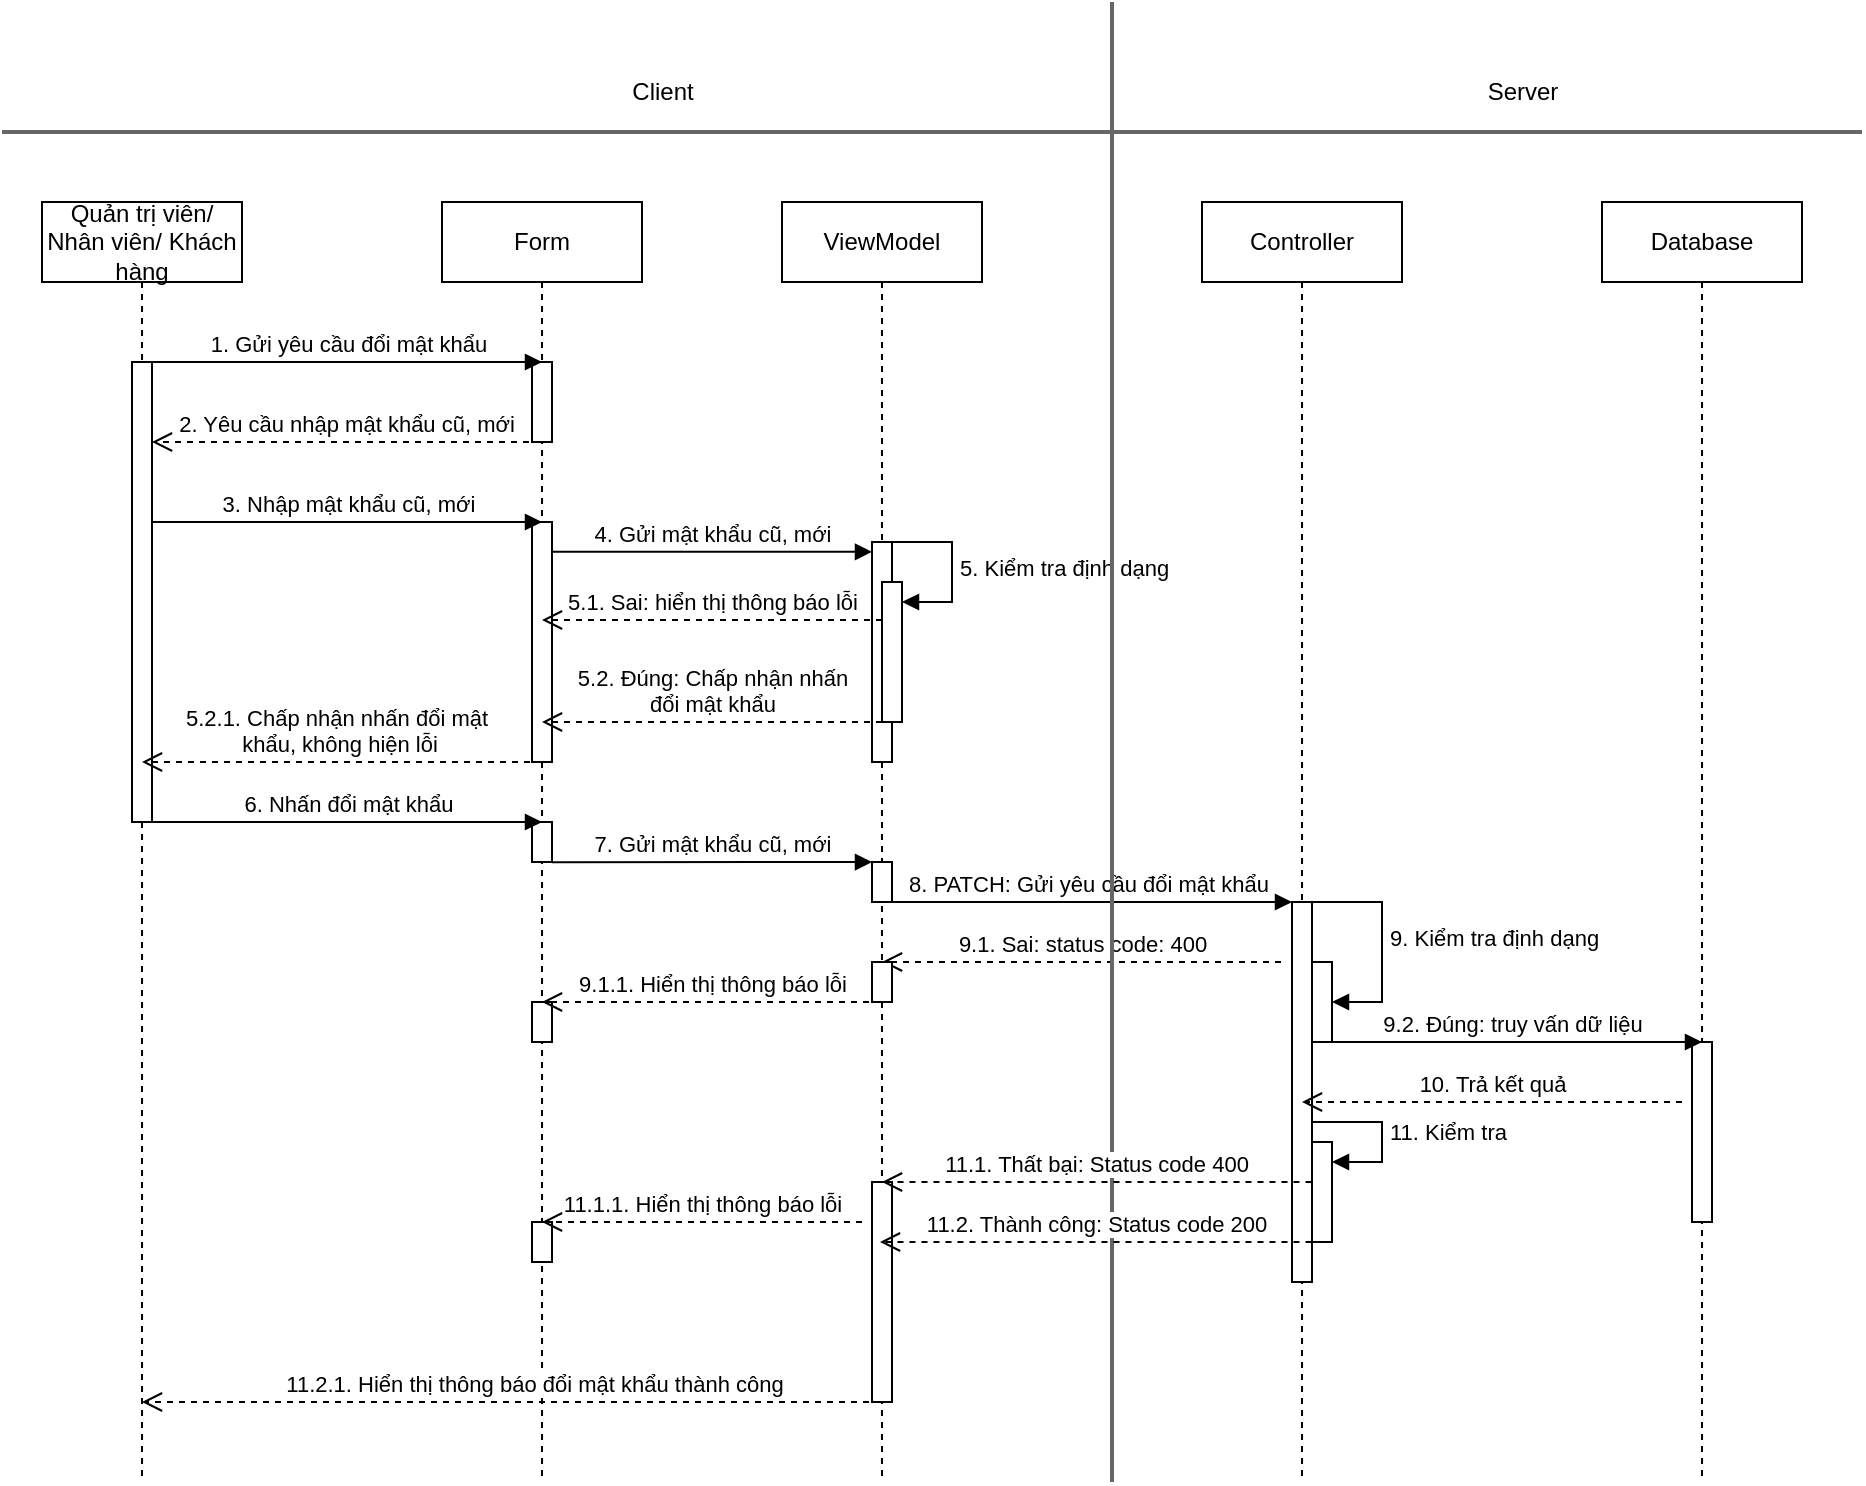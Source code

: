<mxfile version="22.1.7" type="device" pages="5">
  <diagram name="Page-1" id="h7CEF9SMJJgg9eoyBVM9">
    <mxGraphModel dx="1873" dy="1645" grid="1" gridSize="10" guides="1" tooltips="1" connect="1" arrows="1" fold="1" page="1" pageScale="1" pageWidth="850" pageHeight="1100" math="0" shadow="0">
      <root>
        <mxCell id="0" />
        <mxCell id="1" parent="0" />
        <mxCell id="z_tn01syHEmAjXlyt_Q5-1" value="" style="line;strokeWidth=2;direction=south;html=1;fillColor=#f5f5f5;fontColor=#333333;strokeColor=#666666;" parent="1" vertex="1">
          <mxGeometry x="400" y="-50" width="10" height="550" as="geometry" />
        </mxCell>
        <mxCell id="z_tn01syHEmAjXlyt_Q5-2" value="Quản trị viên/ Nhân viên/ Khách hàng" style="shape=umlLifeline;perimeter=lifelinePerimeter;whiteSpace=wrap;html=1;container=1;dropTarget=0;collapsible=0;recursiveResize=0;outlineConnect=0;portConstraint=eastwest;newEdgeStyle={&quot;curved&quot;:0,&quot;rounded&quot;:0};" parent="1" vertex="1">
          <mxGeometry x="-130" y="50" width="100" height="640" as="geometry" />
        </mxCell>
        <mxCell id="z_tn01syHEmAjXlyt_Q5-3" value="" style="html=1;points=[[0,0,0,0,5],[0,1,0,0,-5],[1,0,0,0,5],[1,1,0,0,-5]];perimeter=orthogonalPerimeter;outlineConnect=0;targetShapes=umlLifeline;portConstraint=eastwest;newEdgeStyle={&quot;curved&quot;:0,&quot;rounded&quot;:0};" parent="z_tn01syHEmAjXlyt_Q5-2" vertex="1">
          <mxGeometry x="45" y="80" width="10" height="230" as="geometry" />
        </mxCell>
        <mxCell id="z_tn01syHEmAjXlyt_Q5-4" value="Form" style="shape=umlLifeline;perimeter=lifelinePerimeter;whiteSpace=wrap;html=1;container=1;dropTarget=0;collapsible=0;recursiveResize=0;outlineConnect=0;portConstraint=eastwest;newEdgeStyle={&quot;curved&quot;:0,&quot;rounded&quot;:0};" parent="1" vertex="1">
          <mxGeometry x="70" y="50" width="100" height="640" as="geometry" />
        </mxCell>
        <mxCell id="z_tn01syHEmAjXlyt_Q5-5" value="" style="html=1;points=[[0,0,0,0,5],[0,1,0,0,-5],[1,0,0,0,5],[1,1,0,0,-5]];perimeter=orthogonalPerimeter;outlineConnect=0;targetShapes=umlLifeline;portConstraint=eastwest;newEdgeStyle={&quot;curved&quot;:0,&quot;rounded&quot;:0};" parent="z_tn01syHEmAjXlyt_Q5-4" vertex="1">
          <mxGeometry x="45" y="80" width="10" height="40" as="geometry" />
        </mxCell>
        <mxCell id="z_tn01syHEmAjXlyt_Q5-6" value="" style="html=1;points=[[0,0,0,0,5],[0,1,0,0,-5],[1,0,0,0,5],[1,1,0,0,-5]];perimeter=orthogonalPerimeter;outlineConnect=0;targetShapes=umlLifeline;portConstraint=eastwest;newEdgeStyle={&quot;curved&quot;:0,&quot;rounded&quot;:0};" parent="z_tn01syHEmAjXlyt_Q5-4" vertex="1">
          <mxGeometry x="45" y="160" width="10" height="120" as="geometry" />
        </mxCell>
        <mxCell id="z_tn01syHEmAjXlyt_Q5-7" value="" style="html=1;points=[[0,0,0,0,5],[0,1,0,0,-5],[1,0,0,0,5],[1,1,0,0,-5]];perimeter=orthogonalPerimeter;outlineConnect=0;targetShapes=umlLifeline;portConstraint=eastwest;newEdgeStyle={&quot;curved&quot;:0,&quot;rounded&quot;:0};" parent="z_tn01syHEmAjXlyt_Q5-4" vertex="1">
          <mxGeometry x="45" y="310" width="10" height="20" as="geometry" />
        </mxCell>
        <mxCell id="z_tn01syHEmAjXlyt_Q5-8" value="" style="html=1;points=[[0,0,0,0,5],[0,1,0,0,-5],[1,0,0,0,5],[1,1,0,0,-5]];perimeter=orthogonalPerimeter;outlineConnect=0;targetShapes=umlLifeline;portConstraint=eastwest;newEdgeStyle={&quot;curved&quot;:0,&quot;rounded&quot;:0};" parent="z_tn01syHEmAjXlyt_Q5-4" vertex="1">
          <mxGeometry x="45" y="400" width="10" height="20" as="geometry" />
        </mxCell>
        <mxCell id="z_tn01syHEmAjXlyt_Q5-9" value="" style="html=1;points=[[0,0,0,0,5],[0,1,0,0,-5],[1,0,0,0,5],[1,1,0,0,-5]];perimeter=orthogonalPerimeter;outlineConnect=0;targetShapes=umlLifeline;portConstraint=eastwest;newEdgeStyle={&quot;curved&quot;:0,&quot;rounded&quot;:0};" parent="z_tn01syHEmAjXlyt_Q5-4" vertex="1">
          <mxGeometry x="45" y="510" width="10" height="20" as="geometry" />
        </mxCell>
        <mxCell id="z_tn01syHEmAjXlyt_Q5-10" value="Controller" style="shape=umlLifeline;perimeter=lifelinePerimeter;whiteSpace=wrap;html=1;container=1;dropTarget=0;collapsible=0;recursiveResize=0;outlineConnect=0;portConstraint=eastwest;newEdgeStyle={&quot;curved&quot;:0,&quot;rounded&quot;:0};" parent="1" vertex="1">
          <mxGeometry x="450" y="50" width="100" height="640" as="geometry" />
        </mxCell>
        <mxCell id="z_tn01syHEmAjXlyt_Q5-11" value="" style="html=1;points=[[0,0,0,0,5],[0,1,0,0,-5],[1,0,0,0,5],[1,1,0,0,-5]];perimeter=orthogonalPerimeter;outlineConnect=0;targetShapes=umlLifeline;portConstraint=eastwest;newEdgeStyle={&quot;curved&quot;:0,&quot;rounded&quot;:0};" parent="z_tn01syHEmAjXlyt_Q5-10" vertex="1">
          <mxGeometry x="45" y="350" width="10" height="190" as="geometry" />
        </mxCell>
        <mxCell id="z_tn01syHEmAjXlyt_Q5-12" value="9. Kiểm tra định dạng" style="html=1;align=left;spacingLeft=2;endArrow=block;rounded=0;edgeStyle=orthogonalEdgeStyle;curved=0;rounded=0;exitX=0.5;exitY=0;exitDx=0;exitDy=0;exitPerimeter=0;" parent="z_tn01syHEmAjXlyt_Q5-10" source="z_tn01syHEmAjXlyt_Q5-11" target="z_tn01syHEmAjXlyt_Q5-13" edge="1">
          <mxGeometry x="0.003" relative="1" as="geometry">
            <mxPoint x="60" y="350" as="sourcePoint" />
            <Array as="points">
              <mxPoint x="90" y="350" />
              <mxPoint x="90" y="400" />
            </Array>
            <mxPoint as="offset" />
          </mxGeometry>
        </mxCell>
        <mxCell id="z_tn01syHEmAjXlyt_Q5-13" value="" style="html=1;points=[[0,0,0,0,5],[0,1,0,0,-5],[1,0,0,0,5],[1,1,0,0,-5]];perimeter=orthogonalPerimeter;outlineConnect=0;targetShapes=umlLifeline;portConstraint=eastwest;newEdgeStyle={&quot;curved&quot;:0,&quot;rounded&quot;:0};" parent="z_tn01syHEmAjXlyt_Q5-10" vertex="1">
          <mxGeometry x="55" y="380" width="10" height="40" as="geometry" />
        </mxCell>
        <mxCell id="z_tn01syHEmAjXlyt_Q5-14" value="" style="html=1;points=[[0,0,0,0,5],[0,1,0,0,-5],[1,0,0,0,5],[1,1,0,0,-5]];perimeter=orthogonalPerimeter;outlineConnect=0;targetShapes=umlLifeline;portConstraint=eastwest;newEdgeStyle={&quot;curved&quot;:0,&quot;rounded&quot;:0};" parent="z_tn01syHEmAjXlyt_Q5-10" vertex="1">
          <mxGeometry x="55" y="469.99" width="10" height="50.01" as="geometry" />
        </mxCell>
        <mxCell id="z_tn01syHEmAjXlyt_Q5-15" value="11. Kiểm tra" style="html=1;align=left;spacingLeft=2;endArrow=block;rounded=0;edgeStyle=orthogonalEdgeStyle;curved=0;rounded=0;" parent="z_tn01syHEmAjXlyt_Q5-10" target="z_tn01syHEmAjXlyt_Q5-14" edge="1">
          <mxGeometry relative="1" as="geometry">
            <mxPoint x="55" y="460.002" as="sourcePoint" />
            <Array as="points">
              <mxPoint x="90" y="460" />
              <mxPoint x="90" y="480" />
            </Array>
          </mxGeometry>
        </mxCell>
        <mxCell id="z_tn01syHEmAjXlyt_Q5-16" value="2. Yêu cầu nhập mật khẩu cũ, mới" style="html=1;verticalAlign=bottom;endArrow=open;dashed=1;endSize=8;curved=0;rounded=0;" parent="1" source="z_tn01syHEmAjXlyt_Q5-4" target="z_tn01syHEmAjXlyt_Q5-3" edge="1">
          <mxGeometry relative="1" as="geometry">
            <mxPoint x="80" y="170" as="sourcePoint" />
            <mxPoint y="170" as="targetPoint" />
            <Array as="points">
              <mxPoint y="170" />
            </Array>
          </mxGeometry>
        </mxCell>
        <mxCell id="z_tn01syHEmAjXlyt_Q5-17" value="3. Nhập mật khẩu cũ, mới" style="html=1;verticalAlign=bottom;endArrow=block;curved=0;rounded=0;" parent="1" source="z_tn01syHEmAjXlyt_Q5-3" edge="1">
          <mxGeometry x="0.005" width="80" relative="1" as="geometry">
            <mxPoint x="-70" y="210" as="sourcePoint" />
            <mxPoint x="120" y="210" as="targetPoint" />
            <mxPoint as="offset" />
          </mxGeometry>
        </mxCell>
        <mxCell id="z_tn01syHEmAjXlyt_Q5-18" value="1. Gửi yêu cầu đổi mật khẩu" style="html=1;verticalAlign=bottom;endArrow=block;curved=0;rounded=0;" parent="1" edge="1">
          <mxGeometry width="80" relative="1" as="geometry">
            <mxPoint x="-75" y="130" as="sourcePoint" />
            <mxPoint x="120" y="130" as="targetPoint" />
          </mxGeometry>
        </mxCell>
        <mxCell id="z_tn01syHEmAjXlyt_Q5-19" value="8. PATCH: Gửi yêu cầu đổi mật khẩu" style="html=1;verticalAlign=bottom;endArrow=block;curved=0;rounded=0;" parent="1" edge="1">
          <mxGeometry width="80" relative="1" as="geometry">
            <mxPoint x="290" y="400" as="sourcePoint" />
            <mxPoint x="495" y="400" as="targetPoint" />
          </mxGeometry>
        </mxCell>
        <mxCell id="z_tn01syHEmAjXlyt_Q5-20" value="9.1. Sai: status code: 400" style="html=1;verticalAlign=bottom;endArrow=open;dashed=1;endSize=8;curved=0;rounded=0;" parent="1" edge="1">
          <mxGeometry relative="1" as="geometry">
            <mxPoint x="489.5" y="430" as="sourcePoint" />
            <mxPoint x="290" y="430" as="targetPoint" />
            <Array as="points">
              <mxPoint x="365" y="430" />
            </Array>
          </mxGeometry>
        </mxCell>
        <mxCell id="z_tn01syHEmAjXlyt_Q5-21" value="Database" style="shape=umlLifeline;perimeter=lifelinePerimeter;whiteSpace=wrap;html=1;container=1;dropTarget=0;collapsible=0;recursiveResize=0;outlineConnect=0;portConstraint=eastwest;newEdgeStyle={&quot;curved&quot;:0,&quot;rounded&quot;:0};" parent="1" vertex="1">
          <mxGeometry x="650" y="50" width="100" height="640" as="geometry" />
        </mxCell>
        <mxCell id="z_tn01syHEmAjXlyt_Q5-22" value="" style="html=1;points=[[0,0,0,0,5],[0,1,0,0,-5],[1,0,0,0,5],[1,1,0,0,-5]];perimeter=orthogonalPerimeter;outlineConnect=0;targetShapes=umlLifeline;portConstraint=eastwest;newEdgeStyle={&quot;curved&quot;:0,&quot;rounded&quot;:0};" parent="z_tn01syHEmAjXlyt_Q5-21" vertex="1">
          <mxGeometry x="45" y="420" width="10" height="90" as="geometry" />
        </mxCell>
        <mxCell id="z_tn01syHEmAjXlyt_Q5-23" value="" style="line;strokeWidth=2;html=1;fillColor=#f5f5f5;fontColor=#333333;strokeColor=#666666;" parent="1" vertex="1">
          <mxGeometry x="-150" y="10" width="930" height="10" as="geometry" />
        </mxCell>
        <mxCell id="z_tn01syHEmAjXlyt_Q5-24" value="Server" style="text;html=1;align=center;verticalAlign=middle;resizable=0;points=[];autosize=1;strokeColor=none;fillColor=none;" parent="1" vertex="1">
          <mxGeometry x="580" y="-20" width="60" height="30" as="geometry" />
        </mxCell>
        <mxCell id="z_tn01syHEmAjXlyt_Q5-25" value="Client" style="text;html=1;align=center;verticalAlign=middle;resizable=0;points=[];autosize=1;strokeColor=none;fillColor=none;" parent="1" vertex="1">
          <mxGeometry x="155" y="-20" width="50" height="30" as="geometry" />
        </mxCell>
        <mxCell id="z_tn01syHEmAjXlyt_Q5-26" value="ViewModel" style="shape=umlLifeline;perimeter=lifelinePerimeter;whiteSpace=wrap;html=1;container=1;dropTarget=0;collapsible=0;recursiveResize=0;outlineConnect=0;portConstraint=eastwest;newEdgeStyle={&quot;curved&quot;:0,&quot;rounded&quot;:0};" parent="1" vertex="1">
          <mxGeometry x="240" y="50" width="100" height="640" as="geometry" />
        </mxCell>
        <mxCell id="z_tn01syHEmAjXlyt_Q5-27" value="" style="html=1;points=[[0,0,0,0,5],[0,1,0,0,-5],[1,0,0,0,5],[1,1,0,0,-5]];perimeter=orthogonalPerimeter;outlineConnect=0;targetShapes=umlLifeline;portConstraint=eastwest;newEdgeStyle={&quot;curved&quot;:0,&quot;rounded&quot;:0};" parent="z_tn01syHEmAjXlyt_Q5-26" vertex="1">
          <mxGeometry x="45" y="170" width="10" height="110" as="geometry" />
        </mxCell>
        <mxCell id="z_tn01syHEmAjXlyt_Q5-28" value="5. Kiểm tra định dạng" style="html=1;align=left;spacingLeft=2;endArrow=block;rounded=0;edgeStyle=orthogonalEdgeStyle;curved=0;rounded=0;" parent="z_tn01syHEmAjXlyt_Q5-26" target="z_tn01syHEmAjXlyt_Q5-29" edge="1">
          <mxGeometry relative="1" as="geometry">
            <mxPoint x="55" y="170" as="sourcePoint" />
            <Array as="points">
              <mxPoint x="85" y="200" />
            </Array>
          </mxGeometry>
        </mxCell>
        <mxCell id="z_tn01syHEmAjXlyt_Q5-29" value="" style="html=1;points=[[0,0,0,0,5],[0,1,0,0,-5],[1,0,0,0,5],[1,1,0,0,-5]];perimeter=orthogonalPerimeter;outlineConnect=0;targetShapes=umlLifeline;portConstraint=eastwest;newEdgeStyle={&quot;curved&quot;:0,&quot;rounded&quot;:0};" parent="z_tn01syHEmAjXlyt_Q5-26" vertex="1">
          <mxGeometry x="50" y="190" width="10" height="70" as="geometry" />
        </mxCell>
        <mxCell id="z_tn01syHEmAjXlyt_Q5-30" value="" style="html=1;points=[[0,0,0,0,5],[0,1,0,0,-5],[1,0,0,0,5],[1,1,0,0,-5]];perimeter=orthogonalPerimeter;outlineConnect=0;targetShapes=umlLifeline;portConstraint=eastwest;newEdgeStyle={&quot;curved&quot;:0,&quot;rounded&quot;:0};" parent="z_tn01syHEmAjXlyt_Q5-26" vertex="1">
          <mxGeometry x="45" y="330" width="10" height="20" as="geometry" />
        </mxCell>
        <mxCell id="z_tn01syHEmAjXlyt_Q5-31" value="" style="html=1;points=[[0,0,0,0,5],[0,1,0,0,-5],[1,0,0,0,5],[1,1,0,0,-5]];perimeter=orthogonalPerimeter;outlineConnect=0;targetShapes=umlLifeline;portConstraint=eastwest;newEdgeStyle={&quot;curved&quot;:0,&quot;rounded&quot;:0};" parent="z_tn01syHEmAjXlyt_Q5-26" vertex="1">
          <mxGeometry x="45" y="380" width="10" height="20" as="geometry" />
        </mxCell>
        <mxCell id="z_tn01syHEmAjXlyt_Q5-32" value="" style="html=1;points=[[0,0,0,0,5],[0,1,0,0,-5],[1,0,0,0,5],[1,1,0,0,-5]];perimeter=orthogonalPerimeter;outlineConnect=0;targetShapes=umlLifeline;portConstraint=eastwest;newEdgeStyle={&quot;curved&quot;:0,&quot;rounded&quot;:0};" parent="z_tn01syHEmAjXlyt_Q5-26" vertex="1">
          <mxGeometry x="45" y="490" width="10" height="110" as="geometry" />
        </mxCell>
        <mxCell id="z_tn01syHEmAjXlyt_Q5-33" value="4. Gửi mật khẩu cũ, mới" style="html=1;verticalAlign=bottom;endArrow=block;curved=0;rounded=0;" parent="1" source="z_tn01syHEmAjXlyt_Q5-6" edge="1">
          <mxGeometry width="80" relative="1" as="geometry">
            <mxPoint x="130" y="225" as="sourcePoint" />
            <mxPoint x="285" y="224.88" as="targetPoint" />
          </mxGeometry>
        </mxCell>
        <mxCell id="z_tn01syHEmAjXlyt_Q5-34" value="" style="line;strokeWidth=2;direction=south;html=1;fillColor=#f5f5f5;fontColor=#333333;strokeColor=#666666;" parent="1" vertex="1">
          <mxGeometry x="400" y="-10" width="10" height="700" as="geometry" />
        </mxCell>
        <mxCell id="z_tn01syHEmAjXlyt_Q5-35" value="11.2.1. Hiển thị thông báo đổi mật khẩu thành công" style="html=1;verticalAlign=bottom;endArrow=open;dashed=1;endSize=8;curved=0;rounded=0;" parent="1" source="z_tn01syHEmAjXlyt_Q5-26" target="z_tn01syHEmAjXlyt_Q5-2" edge="1">
          <mxGeometry x="-0.059" relative="1" as="geometry">
            <mxPoint x="267.5" y="650" as="sourcePoint" />
            <mxPoint x="92.5" y="650" as="targetPoint" />
            <Array as="points">
              <mxPoint x="147.5" y="650" />
            </Array>
            <mxPoint as="offset" />
          </mxGeometry>
        </mxCell>
        <mxCell id="z_tn01syHEmAjXlyt_Q5-36" value="5.1. Sai: hiển thị thông báo lỗi" style="html=1;verticalAlign=bottom;endArrow=open;dashed=1;endSize=8;curved=0;rounded=0;" parent="1" source="z_tn01syHEmAjXlyt_Q5-29" edge="1">
          <mxGeometry relative="1" as="geometry">
            <mxPoint x="279.75" y="259.38" as="sourcePoint" />
            <mxPoint x="120" y="259" as="targetPoint" />
            <Array as="points" />
          </mxGeometry>
        </mxCell>
        <mxCell id="z_tn01syHEmAjXlyt_Q5-37" value="5.2. Đúng: Chấp nhận nhấn&lt;br&gt;đổi mật khẩu" style="html=1;verticalAlign=bottom;endArrow=open;dashed=1;endSize=8;curved=0;rounded=0;" parent="1" edge="1">
          <mxGeometry relative="1" as="geometry">
            <mxPoint x="290" y="310" as="sourcePoint" />
            <mxPoint x="120" y="310" as="targetPoint" />
            <Array as="points" />
          </mxGeometry>
        </mxCell>
        <mxCell id="z_tn01syHEmAjXlyt_Q5-38" value="5.2.1. Chấp nhận nhấn đổi mật&lt;br&gt;&amp;nbsp;khẩu, không hiện lỗi" style="html=1;verticalAlign=bottom;endArrow=open;dashed=1;endSize=8;curved=0;rounded=0;" parent="1" edge="1">
          <mxGeometry relative="1" as="geometry">
            <mxPoint x="114" y="330" as="sourcePoint" />
            <mxPoint x="-80" y="330" as="targetPoint" />
            <Array as="points">
              <mxPoint x="-5" y="330" />
            </Array>
          </mxGeometry>
        </mxCell>
        <mxCell id="z_tn01syHEmAjXlyt_Q5-39" value="6. Nhấn đổi mật khẩu" style="html=1;verticalAlign=bottom;endArrow=block;curved=0;rounded=0;" parent="1" edge="1">
          <mxGeometry width="80" relative="1" as="geometry">
            <mxPoint x="-75" y="360" as="sourcePoint" />
            <mxPoint x="120" y="360" as="targetPoint" />
          </mxGeometry>
        </mxCell>
        <mxCell id="z_tn01syHEmAjXlyt_Q5-40" value="7. Gửi mật khẩu cũ, mới" style="html=1;verticalAlign=bottom;endArrow=block;curved=0;rounded=0;" parent="1" edge="1">
          <mxGeometry width="80" relative="1" as="geometry">
            <mxPoint x="125" y="380.12" as="sourcePoint" />
            <mxPoint x="285" y="380" as="targetPoint" />
            <mxPoint as="offset" />
          </mxGeometry>
        </mxCell>
        <mxCell id="z_tn01syHEmAjXlyt_Q5-41" value="9.1.1. Hiển thị thông báo lỗi" style="html=1;verticalAlign=bottom;endArrow=open;dashed=1;endSize=8;curved=0;rounded=0;" parent="1" edge="1">
          <mxGeometry relative="1" as="geometry">
            <mxPoint x="289.5" y="450" as="sourcePoint" />
            <mxPoint x="120" y="450" as="targetPoint" />
            <Array as="points">
              <mxPoint x="165" y="450" />
            </Array>
          </mxGeometry>
        </mxCell>
        <mxCell id="z_tn01syHEmAjXlyt_Q5-42" value="9.2. Đúng: truy vấn dữ liệu" style="html=1;verticalAlign=bottom;endArrow=block;curved=0;rounded=0;" parent="1" edge="1">
          <mxGeometry width="80" relative="1" as="geometry">
            <mxPoint x="510" y="470" as="sourcePoint" />
            <mxPoint x="700" y="470" as="targetPoint" />
          </mxGeometry>
        </mxCell>
        <mxCell id="z_tn01syHEmAjXlyt_Q5-43" value="10. Trả kết quả" style="html=1;verticalAlign=bottom;endArrow=open;dashed=1;endSize=8;curved=0;rounded=0;" parent="1" target="z_tn01syHEmAjXlyt_Q5-10" edge="1">
          <mxGeometry relative="1" as="geometry">
            <mxPoint x="690" y="500" as="sourcePoint" />
            <mxPoint x="540" y="500" as="targetPoint" />
            <Array as="points" />
          </mxGeometry>
        </mxCell>
        <mxCell id="z_tn01syHEmAjXlyt_Q5-44" value="11.1. Thất bại: Status code 400" style="html=1;verticalAlign=bottom;endArrow=open;dashed=1;endSize=8;curved=0;rounded=0;" parent="1" target="z_tn01syHEmAjXlyt_Q5-26" edge="1">
          <mxGeometry relative="1" as="geometry">
            <mxPoint x="504.75" y="540" as="sourcePoint" />
            <mxPoint x="305.25" y="540" as="targetPoint" />
            <Array as="points" />
          </mxGeometry>
        </mxCell>
        <mxCell id="z_tn01syHEmAjXlyt_Q5-45" value="11.2. Thành công: Status code 200" style="html=1;verticalAlign=bottom;endArrow=open;dashed=1;endSize=8;curved=0;rounded=0;" parent="1" edge="1">
          <mxGeometry relative="1" as="geometry">
            <mxPoint x="504.75" y="570" as="sourcePoint" />
            <mxPoint x="289" y="570" as="targetPoint" />
            <Array as="points" />
          </mxGeometry>
        </mxCell>
        <mxCell id="z_tn01syHEmAjXlyt_Q5-46" value="11.1.1. Hiển thị thông báo lỗi" style="html=1;verticalAlign=bottom;endArrow=open;dashed=1;endSize=8;curved=0;rounded=0;" parent="1" edge="1">
          <mxGeometry relative="1" as="geometry">
            <mxPoint x="280" y="560" as="sourcePoint" />
            <mxPoint x="120" y="560" as="targetPoint" />
            <Array as="points">
              <mxPoint x="155" y="560" />
            </Array>
          </mxGeometry>
        </mxCell>
      </root>
    </mxGraphModel>
  </diagram>
  <diagram id="zZ4fe5ISF7LrW8Kachfc" name="Page-2">
    <mxGraphModel dx="1873" dy="1645" grid="1" gridSize="10" guides="1" tooltips="1" connect="1" arrows="1" fold="1" page="1" pageScale="1" pageWidth="850" pageHeight="1100" math="0" shadow="0">
      <root>
        <mxCell id="0" />
        <mxCell id="1" parent="0" />
        <mxCell id="z0dUyUgSC_Lo_Uscbttw-1" value="" style="line;strokeWidth=2;direction=south;html=1;fillColor=#f5f5f5;fontColor=#333333;strokeColor=#666666;" parent="1" vertex="1">
          <mxGeometry x="400" y="-50" width="10" height="550" as="geometry" />
        </mxCell>
        <mxCell id="z0dUyUgSC_Lo_Uscbttw-2" value="Quản trị viên/ Nhân viên/ Khách hàng" style="shape=umlLifeline;perimeter=lifelinePerimeter;whiteSpace=wrap;html=1;container=1;dropTarget=0;collapsible=0;recursiveResize=0;outlineConnect=0;portConstraint=eastwest;newEdgeStyle={&quot;curved&quot;:0,&quot;rounded&quot;:0};" parent="1" vertex="1">
          <mxGeometry x="-130" y="50" width="100" height="590" as="geometry" />
        </mxCell>
        <mxCell id="z0dUyUgSC_Lo_Uscbttw-3" value="" style="html=1;points=[[0,0,0,0,5],[0,1,0,0,-5],[1,0,0,0,5],[1,1,0,0,-5]];perimeter=orthogonalPerimeter;outlineConnect=0;targetShapes=umlLifeline;portConstraint=eastwest;newEdgeStyle={&quot;curved&quot;:0,&quot;rounded&quot;:0};" parent="z0dUyUgSC_Lo_Uscbttw-2" vertex="1">
          <mxGeometry x="45" y="80" width="10" height="190" as="geometry" />
        </mxCell>
        <mxCell id="z0dUyUgSC_Lo_Uscbttw-4" value="" style="html=1;points=[[0,0,0,0,5],[0,1,0,0,-5],[1,0,0,0,5],[1,1,0,0,-5]];perimeter=orthogonalPerimeter;outlineConnect=0;targetShapes=umlLifeline;portConstraint=eastwest;newEdgeStyle={&quot;curved&quot;:0,&quot;rounded&quot;:0};" parent="z0dUyUgSC_Lo_Uscbttw-2" vertex="1">
          <mxGeometry x="45" y="540" width="10" height="20" as="geometry" />
        </mxCell>
        <mxCell id="z0dUyUgSC_Lo_Uscbttw-5" value="Form" style="shape=umlLifeline;perimeter=lifelinePerimeter;whiteSpace=wrap;html=1;container=1;dropTarget=0;collapsible=0;recursiveResize=0;outlineConnect=0;portConstraint=eastwest;newEdgeStyle={&quot;curved&quot;:0,&quot;rounded&quot;:0};" parent="1" vertex="1">
          <mxGeometry x="70" y="50" width="100" height="590" as="geometry" />
        </mxCell>
        <mxCell id="z0dUyUgSC_Lo_Uscbttw-6" value="" style="html=1;points=[[0,0,0,0,5],[0,1,0,0,-5],[1,0,0,0,5],[1,1,0,0,-5]];perimeter=orthogonalPerimeter;outlineConnect=0;targetShapes=umlLifeline;portConstraint=eastwest;newEdgeStyle={&quot;curved&quot;:0,&quot;rounded&quot;:0};" parent="z0dUyUgSC_Lo_Uscbttw-5" vertex="1">
          <mxGeometry x="45" y="80" width="10" height="30" as="geometry" />
        </mxCell>
        <mxCell id="z0dUyUgSC_Lo_Uscbttw-7" value="" style="html=1;points=[[0,0,0,0,5],[0,1,0,0,-5],[1,0,0,0,5],[1,1,0,0,-5]];perimeter=orthogonalPerimeter;outlineConnect=0;targetShapes=umlLifeline;portConstraint=eastwest;newEdgeStyle={&quot;curved&quot;:0,&quot;rounded&quot;:0};" parent="z0dUyUgSC_Lo_Uscbttw-5" vertex="1">
          <mxGeometry x="45" y="270" width="10" height="20" as="geometry" />
        </mxCell>
        <mxCell id="z0dUyUgSC_Lo_Uscbttw-8" value="" style="html=1;points=[[0,0,0,0,5],[0,1,0,0,-5],[1,0,0,0,5],[1,1,0,0,-5]];perimeter=orthogonalPerimeter;outlineConnect=0;targetShapes=umlLifeline;portConstraint=eastwest;newEdgeStyle={&quot;curved&quot;:0,&quot;rounded&quot;:0};" parent="z0dUyUgSC_Lo_Uscbttw-5" vertex="1">
          <mxGeometry x="45" y="360" width="10" height="20" as="geometry" />
        </mxCell>
        <mxCell id="z0dUyUgSC_Lo_Uscbttw-9" value="" style="html=1;points=[[0,0,0,0,5],[0,1,0,0,-5],[1,0,0,0,5],[1,1,0,0,-5]];perimeter=orthogonalPerimeter;outlineConnect=0;targetShapes=umlLifeline;portConstraint=eastwest;newEdgeStyle={&quot;curved&quot;:0,&quot;rounded&quot;:0};" parent="z0dUyUgSC_Lo_Uscbttw-5" vertex="1">
          <mxGeometry x="45" y="450" width="10" height="60" as="geometry" />
        </mxCell>
        <mxCell id="z0dUyUgSC_Lo_Uscbttw-10" value="" style="html=1;points=[[0,0,0,0,5],[0,1,0,0,-5],[1,0,0,0,5],[1,1,0,0,-5]];perimeter=orthogonalPerimeter;outlineConnect=0;targetShapes=umlLifeline;portConstraint=eastwest;newEdgeStyle={&quot;curved&quot;:0,&quot;rounded&quot;:0};" parent="z0dUyUgSC_Lo_Uscbttw-5" vertex="1">
          <mxGeometry x="45" y="140" width="10" height="100" as="geometry" />
        </mxCell>
        <mxCell id="z0dUyUgSC_Lo_Uscbttw-11" value="3. Nhập thông tin" style="html=1;verticalAlign=bottom;endArrow=block;curved=0;rounded=0;" parent="z0dUyUgSC_Lo_Uscbttw-5" edge="1">
          <mxGeometry width="80" relative="1" as="geometry">
            <mxPoint x="-145" y="140" as="sourcePoint" />
            <mxPoint x="50" y="140" as="targetPoint" />
          </mxGeometry>
        </mxCell>
        <mxCell id="z0dUyUgSC_Lo_Uscbttw-12" value="" style="html=1;points=[[0,0,0,0,5],[0,1,0,0,-5],[1,0,0,0,5],[1,1,0,0,-5]];perimeter=orthogonalPerimeter;outlineConnect=0;targetShapes=umlLifeline;portConstraint=eastwest;newEdgeStyle={&quot;curved&quot;:0,&quot;rounded&quot;:0};" parent="z0dUyUgSC_Lo_Uscbttw-5" vertex="1">
          <mxGeometry x="45" y="540" width="10" height="20" as="geometry" />
        </mxCell>
        <mxCell id="z0dUyUgSC_Lo_Uscbttw-14" value="Controller" style="shape=umlLifeline;perimeter=lifelinePerimeter;whiteSpace=wrap;html=1;container=1;dropTarget=0;collapsible=0;recursiveResize=0;outlineConnect=0;portConstraint=eastwest;newEdgeStyle={&quot;curved&quot;:0,&quot;rounded&quot;:0};" parent="1" vertex="1">
          <mxGeometry x="450" y="50" width="100" height="590" as="geometry" />
        </mxCell>
        <mxCell id="z0dUyUgSC_Lo_Uscbttw-15" value="" style="html=1;points=[[0,0,0,0,5],[0,1,0,0,-5],[1,0,0,0,5],[1,1,0,0,-5]];perimeter=orthogonalPerimeter;outlineConnect=0;targetShapes=umlLifeline;portConstraint=eastwest;newEdgeStyle={&quot;curved&quot;:0,&quot;rounded&quot;:0};" parent="z0dUyUgSC_Lo_Uscbttw-14" vertex="1">
          <mxGeometry x="45" y="310" width="10" height="190" as="geometry" />
        </mxCell>
        <mxCell id="z0dUyUgSC_Lo_Uscbttw-16" value="9. Kiểm tra định dạng" style="html=1;align=left;spacingLeft=2;endArrow=block;rounded=0;edgeStyle=orthogonalEdgeStyle;curved=0;rounded=0;exitX=0.5;exitY=0;exitDx=0;exitDy=0;exitPerimeter=0;" parent="z0dUyUgSC_Lo_Uscbttw-14" source="z0dUyUgSC_Lo_Uscbttw-15" target="z0dUyUgSC_Lo_Uscbttw-17" edge="1">
          <mxGeometry x="0.003" relative="1" as="geometry">
            <mxPoint x="60" y="310" as="sourcePoint" />
            <Array as="points">
              <mxPoint x="90" y="310" />
              <mxPoint x="90" y="330" />
            </Array>
            <mxPoint as="offset" />
          </mxGeometry>
        </mxCell>
        <mxCell id="z0dUyUgSC_Lo_Uscbttw-17" value="" style="html=1;points=[[0,0,0,0,5],[0,1,0,0,-5],[1,0,0,0,5],[1,1,0,0,-5]];perimeter=orthogonalPerimeter;outlineConnect=0;targetShapes=umlLifeline;portConstraint=eastwest;newEdgeStyle={&quot;curved&quot;:0,&quot;rounded&quot;:0};" parent="z0dUyUgSC_Lo_Uscbttw-14" vertex="1">
          <mxGeometry x="55" y="320" width="10" height="40" as="geometry" />
        </mxCell>
        <mxCell id="z0dUyUgSC_Lo_Uscbttw-18" value="" style="html=1;points=[[0,0,0,0,5],[0,1,0,0,-5],[1,0,0,0,5],[1,1,0,0,-5]];perimeter=orthogonalPerimeter;outlineConnect=0;targetShapes=umlLifeline;portConstraint=eastwest;newEdgeStyle={&quot;curved&quot;:0,&quot;rounded&quot;:0};" parent="z0dUyUgSC_Lo_Uscbttw-14" vertex="1">
          <mxGeometry x="55" y="419.99" width="10" height="50.01" as="geometry" />
        </mxCell>
        <mxCell id="z0dUyUgSC_Lo_Uscbttw-19" value="11. Kiểm tra" style="html=1;align=left;spacingLeft=2;endArrow=block;rounded=0;edgeStyle=orthogonalEdgeStyle;curved=0;rounded=0;" parent="z0dUyUgSC_Lo_Uscbttw-14" target="z0dUyUgSC_Lo_Uscbttw-18" edge="1">
          <mxGeometry relative="1" as="geometry">
            <mxPoint x="55" y="410.002" as="sourcePoint" />
            <Array as="points">
              <mxPoint x="90" y="410" />
              <mxPoint x="90" y="430" />
            </Array>
          </mxGeometry>
        </mxCell>
        <mxCell id="z0dUyUgSC_Lo_Uscbttw-23" value="2. Yếu cầu nhập email đăng ký" style="html=1;verticalAlign=bottom;endArrow=open;dashed=1;endSize=8;curved=0;rounded=0;" parent="1" edge="1">
          <mxGeometry relative="1" as="geometry">
            <mxPoint x="119.5" y="160" as="sourcePoint" />
            <mxPoint x="-75" y="160" as="targetPoint" />
            <Array as="points">
              <mxPoint y="160" />
            </Array>
          </mxGeometry>
        </mxCell>
        <mxCell id="z0dUyUgSC_Lo_Uscbttw-24" value="1. Gửi yêu cầu quên mật khẩu" style="html=1;verticalAlign=bottom;endArrow=block;curved=0;rounded=0;" parent="1" edge="1">
          <mxGeometry width="80" relative="1" as="geometry">
            <mxPoint x="-75" y="130" as="sourcePoint" />
            <mxPoint x="120" y="130" as="targetPoint" />
          </mxGeometry>
        </mxCell>
        <mxCell id="z0dUyUgSC_Lo_Uscbttw-25" value="8. POST: Gửi yêu cầu quên mật khẩu" style="html=1;verticalAlign=bottom;endArrow=block;curved=0;rounded=0;" parent="1" edge="1">
          <mxGeometry x="-0.001" width="80" relative="1" as="geometry">
            <mxPoint x="290" y="360" as="sourcePoint" />
            <mxPoint x="495" y="360" as="targetPoint" />
            <mxPoint as="offset" />
          </mxGeometry>
        </mxCell>
        <mxCell id="z0dUyUgSC_Lo_Uscbttw-26" value="9.1. Sai: status code: 400" style="html=1;verticalAlign=bottom;endArrow=open;dashed=1;endSize=8;curved=0;rounded=0;" parent="1" target="z0dUyUgSC_Lo_Uscbttw-33" edge="1">
          <mxGeometry relative="1" as="geometry">
            <mxPoint x="500" y="390" as="sourcePoint" />
            <mxPoint x="300" y="390" as="targetPoint" />
            <Array as="points">
              <mxPoint x="375" y="390" />
            </Array>
          </mxGeometry>
        </mxCell>
        <mxCell id="z0dUyUgSC_Lo_Uscbttw-27" value="Database" style="shape=umlLifeline;perimeter=lifelinePerimeter;whiteSpace=wrap;html=1;container=1;dropTarget=0;collapsible=0;recursiveResize=0;outlineConnect=0;portConstraint=eastwest;newEdgeStyle={&quot;curved&quot;:0,&quot;rounded&quot;:0};" parent="1" vertex="1">
          <mxGeometry x="650" y="50" width="100" height="590" as="geometry" />
        </mxCell>
        <mxCell id="z0dUyUgSC_Lo_Uscbttw-28" value="" style="html=1;points=[[0,0,0,0,5],[0,1,0,0,-5],[1,0,0,0,5],[1,1,0,0,-5]];perimeter=orthogonalPerimeter;outlineConnect=0;targetShapes=umlLifeline;portConstraint=eastwest;newEdgeStyle={&quot;curved&quot;:0,&quot;rounded&quot;:0};" parent="z0dUyUgSC_Lo_Uscbttw-27" vertex="1">
          <mxGeometry x="45" y="360" width="10" height="40" as="geometry" />
        </mxCell>
        <mxCell id="z0dUyUgSC_Lo_Uscbttw-30" value="" style="line;strokeWidth=2;html=1;fillColor=#f5f5f5;fontColor=#333333;strokeColor=#666666;" parent="1" vertex="1">
          <mxGeometry x="-150" y="10" width="930" height="10" as="geometry" />
        </mxCell>
        <mxCell id="z0dUyUgSC_Lo_Uscbttw-31" value="Server" style="text;html=1;align=center;verticalAlign=middle;resizable=0;points=[];autosize=1;strokeColor=none;fillColor=none;" parent="1" vertex="1">
          <mxGeometry x="580" y="-20" width="60" height="30" as="geometry" />
        </mxCell>
        <mxCell id="z0dUyUgSC_Lo_Uscbttw-32" value="Client" style="text;html=1;align=center;verticalAlign=middle;resizable=0;points=[];autosize=1;strokeColor=none;fillColor=none;" parent="1" vertex="1">
          <mxGeometry x="155" y="-20" width="50" height="30" as="geometry" />
        </mxCell>
        <mxCell id="z0dUyUgSC_Lo_Uscbttw-33" value="ViewModel" style="shape=umlLifeline;perimeter=lifelinePerimeter;whiteSpace=wrap;html=1;container=1;dropTarget=0;collapsible=0;recursiveResize=0;outlineConnect=0;portConstraint=eastwest;newEdgeStyle={&quot;curved&quot;:0,&quot;rounded&quot;:0};" parent="1" vertex="1">
          <mxGeometry x="240" y="50" width="100" height="590" as="geometry" />
        </mxCell>
        <mxCell id="z0dUyUgSC_Lo_Uscbttw-34" value="" style="html=1;points=[[0,0,0,0,5],[0,1,0,0,-5],[1,0,0,0,5],[1,1,0,0,-5]];perimeter=orthogonalPerimeter;outlineConnect=0;targetShapes=umlLifeline;portConstraint=eastwest;newEdgeStyle={&quot;curved&quot;:0,&quot;rounded&quot;:0};" parent="z0dUyUgSC_Lo_Uscbttw-33" vertex="1">
          <mxGeometry x="45" y="150" width="10" height="90" as="geometry" />
        </mxCell>
        <mxCell id="z0dUyUgSC_Lo_Uscbttw-35" value="5. Kiểm tra định dạng" style="html=1;align=left;spacingLeft=2;endArrow=block;rounded=0;edgeStyle=orthogonalEdgeStyle;curved=0;rounded=0;" parent="z0dUyUgSC_Lo_Uscbttw-33" target="z0dUyUgSC_Lo_Uscbttw-36" edge="1">
          <mxGeometry relative="1" as="geometry">
            <mxPoint x="55" y="150" as="sourcePoint" />
            <Array as="points">
              <mxPoint x="85" y="180" />
            </Array>
          </mxGeometry>
        </mxCell>
        <mxCell id="z0dUyUgSC_Lo_Uscbttw-36" value="" style="html=1;points=[[0,0,0,0,5],[0,1,0,0,-5],[1,0,0,0,5],[1,1,0,0,-5]];perimeter=orthogonalPerimeter;outlineConnect=0;targetShapes=umlLifeline;portConstraint=eastwest;newEdgeStyle={&quot;curved&quot;:0,&quot;rounded&quot;:0};" parent="z0dUyUgSC_Lo_Uscbttw-33" vertex="1">
          <mxGeometry x="50" y="170" width="10" height="50" as="geometry" />
        </mxCell>
        <mxCell id="z0dUyUgSC_Lo_Uscbttw-37" value="" style="html=1;points=[[0,0,0,0,5],[0,1,0,0,-5],[1,0,0,0,5],[1,1,0,0,-5]];perimeter=orthogonalPerimeter;outlineConnect=0;targetShapes=umlLifeline;portConstraint=eastwest;newEdgeStyle={&quot;curved&quot;:0,&quot;rounded&quot;:0};" parent="z0dUyUgSC_Lo_Uscbttw-33" vertex="1">
          <mxGeometry x="45" y="290" width="10" height="20" as="geometry" />
        </mxCell>
        <mxCell id="z0dUyUgSC_Lo_Uscbttw-38" value="" style="html=1;points=[[0,0,0,0,5],[0,1,0,0,-5],[1,0,0,0,5],[1,1,0,0,-5]];perimeter=orthogonalPerimeter;outlineConnect=0;targetShapes=umlLifeline;portConstraint=eastwest;newEdgeStyle={&quot;curved&quot;:0,&quot;rounded&quot;:0};" parent="z0dUyUgSC_Lo_Uscbttw-33" vertex="1">
          <mxGeometry x="45" y="340" width="10" height="20" as="geometry" />
        </mxCell>
        <mxCell id="z0dUyUgSC_Lo_Uscbttw-39" value="" style="html=1;points=[[0,0,0,0,5],[0,1,0,0,-5],[1,0,0,0,5],[1,1,0,0,-5]];perimeter=orthogonalPerimeter;outlineConnect=0;targetShapes=umlLifeline;portConstraint=eastwest;newEdgeStyle={&quot;curved&quot;:0,&quot;rounded&quot;:0};" parent="z0dUyUgSC_Lo_Uscbttw-33" vertex="1">
          <mxGeometry x="45" y="440" width="10" height="70" as="geometry" />
        </mxCell>
        <mxCell id="z0dUyUgSC_Lo_Uscbttw-42" value="4.Gửi thông tin email" style="html=1;verticalAlign=bottom;endArrow=block;curved=0;rounded=0;" parent="1" edge="1">
          <mxGeometry x="0.062" y="5" width="80" relative="1" as="geometry">
            <mxPoint x="125" y="200.0" as="sourcePoint" />
            <mxPoint x="285" y="200" as="targetPoint" />
            <mxPoint as="offset" />
          </mxGeometry>
        </mxCell>
        <mxCell id="z0dUyUgSC_Lo_Uscbttw-43" value="" style="line;strokeWidth=2;direction=south;html=1;fillColor=#f5f5f5;fontColor=#333333;strokeColor=#666666;" parent="1" vertex="1">
          <mxGeometry x="400" y="-10" width="10" height="650" as="geometry" />
        </mxCell>
        <mxCell id="z0dUyUgSC_Lo_Uscbttw-44" value="11.2.1. Hiển thị thông báo&lt;br&gt;thành công, kiểm tra mail" style="html=1;verticalAlign=bottom;endArrow=open;dashed=1;endSize=8;curved=0;rounded=0;" parent="1" edge="1">
          <mxGeometry x="0.052" relative="1" as="geometry">
            <mxPoint x="289.5" y="560" as="sourcePoint" />
            <mxPoint x="119.389" y="560" as="targetPoint" />
            <Array as="points">
              <mxPoint x="147.5" y="560" />
            </Array>
            <mxPoint x="1" as="offset" />
          </mxGeometry>
        </mxCell>
        <mxCell id="z0dUyUgSC_Lo_Uscbttw-45" value="5.1. Sai: hiển thị thông báo lỗi" style="html=1;verticalAlign=bottom;endArrow=open;dashed=1;endSize=8;curved=0;rounded=0;" parent="1" edge="1">
          <mxGeometry relative="1" as="geometry">
            <mxPoint x="290" y="240" as="sourcePoint" />
            <mxPoint x="120" y="240" as="targetPoint" />
            <Array as="points" />
          </mxGeometry>
        </mxCell>
        <mxCell id="z0dUyUgSC_Lo_Uscbttw-46" value="5.2. Đúng: Chấp nhận nhấn&lt;br&gt;quên mật khẩu" style="html=1;verticalAlign=bottom;endArrow=open;dashed=1;endSize=8;curved=0;rounded=0;" parent="1" edge="1">
          <mxGeometry relative="1" as="geometry">
            <mxPoint x="290" y="270" as="sourcePoint" />
            <mxPoint x="120" y="270" as="targetPoint" />
            <Array as="points" />
          </mxGeometry>
        </mxCell>
        <mxCell id="z0dUyUgSC_Lo_Uscbttw-47" value="5.2.1. Chấp nhận nhấn quên&lt;br&gt;mật khẩu, không hiện lỗi" style="html=1;verticalAlign=bottom;endArrow=open;dashed=1;endSize=8;curved=0;rounded=0;" parent="1" edge="1">
          <mxGeometry relative="1" as="geometry">
            <mxPoint x="114" y="290" as="sourcePoint" />
            <mxPoint x="-80" y="290" as="targetPoint" />
            <Array as="points">
              <mxPoint x="-5" y="290" />
            </Array>
          </mxGeometry>
        </mxCell>
        <mxCell id="z0dUyUgSC_Lo_Uscbttw-48" value="6. Nhấn quên mật khẩu" style="html=1;verticalAlign=bottom;endArrow=block;curved=0;rounded=0;" parent="1" edge="1">
          <mxGeometry width="80" relative="1" as="geometry">
            <mxPoint x="-70" y="320" as="sourcePoint" />
            <mxPoint x="125" y="320" as="targetPoint" />
          </mxGeometry>
        </mxCell>
        <mxCell id="z0dUyUgSC_Lo_Uscbttw-49" value="7. Gửi thông tin email" style="html=1;verticalAlign=bottom;endArrow=block;curved=0;rounded=0;" parent="1" edge="1">
          <mxGeometry width="80" relative="1" as="geometry">
            <mxPoint x="125" y="339.64" as="sourcePoint" />
            <mxPoint x="285" y="339.52" as="targetPoint" />
          </mxGeometry>
        </mxCell>
        <mxCell id="z0dUyUgSC_Lo_Uscbttw-50" value="9.1.1. Hiển thị thông báo lỗi" style="html=1;verticalAlign=bottom;endArrow=open;dashed=1;endSize=8;curved=0;rounded=0;" parent="1" edge="1">
          <mxGeometry relative="1" as="geometry">
            <mxPoint x="289.5" y="410" as="sourcePoint" />
            <mxPoint x="120" y="410" as="targetPoint" />
            <Array as="points">
              <mxPoint x="165" y="410" />
            </Array>
          </mxGeometry>
        </mxCell>
        <mxCell id="z0dUyUgSC_Lo_Uscbttw-51" value="9.2. Đúng: truy vấn dữ liệu" style="html=1;verticalAlign=bottom;endArrow=block;curved=0;rounded=0;" parent="1" edge="1">
          <mxGeometry width="80" relative="1" as="geometry">
            <mxPoint x="510" y="410" as="sourcePoint" />
            <mxPoint x="700" y="410" as="targetPoint" />
          </mxGeometry>
        </mxCell>
        <mxCell id="z0dUyUgSC_Lo_Uscbttw-52" value="10. Trả kết quả" style="html=1;verticalAlign=bottom;endArrow=open;dashed=1;endSize=8;curved=0;rounded=0;" parent="1" edge="1">
          <mxGeometry relative="1" as="geometry">
            <mxPoint x="690" y="440" as="sourcePoint" />
            <mxPoint x="499.389" y="440" as="targetPoint" />
            <Array as="points" />
          </mxGeometry>
        </mxCell>
        <mxCell id="z0dUyUgSC_Lo_Uscbttw-53" value="11.1. Thất bại: Status code 400" style="html=1;verticalAlign=bottom;endArrow=open;dashed=1;endSize=8;curved=0;rounded=0;" parent="1" edge="1">
          <mxGeometry relative="1" as="geometry">
            <mxPoint x="504.75" y="490" as="sourcePoint" />
            <mxPoint x="289.389" y="490" as="targetPoint" />
            <Array as="points" />
          </mxGeometry>
        </mxCell>
        <mxCell id="z0dUyUgSC_Lo_Uscbttw-54" value="11.2. Thành công: Status code 200" style="html=1;verticalAlign=bottom;endArrow=open;dashed=1;endSize=8;curved=0;rounded=0;" parent="1" edge="1">
          <mxGeometry relative="1" as="geometry">
            <mxPoint x="495.75" y="520" as="sourcePoint" />
            <mxPoint x="290" y="520" as="targetPoint" />
            <Array as="points" />
          </mxGeometry>
        </mxCell>
        <mxCell id="z0dUyUgSC_Lo_Uscbttw-55" value="11.1.1. Hiển thị thông báo lỗi" style="html=1;verticalAlign=bottom;endArrow=open;dashed=1;endSize=8;curved=0;rounded=0;" parent="1" edge="1">
          <mxGeometry relative="1" as="geometry">
            <mxPoint x="280" y="500" as="sourcePoint" />
            <mxPoint x="120" y="500" as="targetPoint" />
            <Array as="points">
              <mxPoint x="155" y="500" />
            </Array>
          </mxGeometry>
        </mxCell>
        <mxCell id="z0dUyUgSC_Lo_Uscbttw-56" value="12. Nhấn xác nhận trong mail, điều&lt;br&gt;hướng đến trang đổi mật khẩu" style="html=1;verticalAlign=bottom;endArrow=block;curved=0;rounded=0;" parent="1" edge="1">
          <mxGeometry width="80" relative="1" as="geometry">
            <mxPoint x="-80" y="590" as="sourcePoint" />
            <mxPoint x="115" y="590" as="targetPoint" />
          </mxGeometry>
        </mxCell>
      </root>
    </mxGraphModel>
  </diagram>
  <diagram id="dKkEfNIFQmrcif1XXJky" name="Page-3">
    <mxGraphModel dx="1873" dy="1645" grid="1" gridSize="10" guides="1" tooltips="1" connect="1" arrows="1" fold="1" page="1" pageScale="1" pageWidth="850" pageHeight="1100" math="0" shadow="0">
      <root>
        <mxCell id="0" />
        <mxCell id="1" parent="0" />
        <mxCell id="RpHqFO4GnMtcS75QFPOn-1" value="" style="line;strokeWidth=2;direction=south;html=1;fillColor=#f5f5f5;fontColor=#333333;strokeColor=#666666;" parent="1" vertex="1">
          <mxGeometry x="400" y="-50" width="10" height="550" as="geometry" />
        </mxCell>
        <mxCell id="RpHqFO4GnMtcS75QFPOn-2" value="Quản trị viên/ Nhân viên/ Khách hàng" style="shape=umlLifeline;perimeter=lifelinePerimeter;whiteSpace=wrap;html=1;container=1;dropTarget=0;collapsible=0;recursiveResize=0;outlineConnect=0;portConstraint=eastwest;newEdgeStyle={&quot;curved&quot;:0,&quot;rounded&quot;:0};" parent="1" vertex="1">
          <mxGeometry x="-130" y="50" width="100" height="640" as="geometry" />
        </mxCell>
        <mxCell id="RpHqFO4GnMtcS75QFPOn-3" value="" style="html=1;points=[[0,0,0,0,5],[0,1,0,0,-5],[1,0,0,0,5],[1,1,0,0,-5]];perimeter=orthogonalPerimeter;outlineConnect=0;targetShapes=umlLifeline;portConstraint=eastwest;newEdgeStyle={&quot;curved&quot;:0,&quot;rounded&quot;:0};" parent="RpHqFO4GnMtcS75QFPOn-2" vertex="1">
          <mxGeometry x="45" y="80" width="10" height="230" as="geometry" />
        </mxCell>
        <mxCell id="RpHqFO4GnMtcS75QFPOn-4" value="Form" style="shape=umlLifeline;perimeter=lifelinePerimeter;whiteSpace=wrap;html=1;container=1;dropTarget=0;collapsible=0;recursiveResize=0;outlineConnect=0;portConstraint=eastwest;newEdgeStyle={&quot;curved&quot;:0,&quot;rounded&quot;:0};" parent="1" vertex="1">
          <mxGeometry x="70" y="50" width="100" height="640" as="geometry" />
        </mxCell>
        <mxCell id="RpHqFO4GnMtcS75QFPOn-5" value="" style="html=1;points=[[0,0,0,0,5],[0,1,0,0,-5],[1,0,0,0,5],[1,1,0,0,-5]];perimeter=orthogonalPerimeter;outlineConnect=0;targetShapes=umlLifeline;portConstraint=eastwest;newEdgeStyle={&quot;curved&quot;:0,&quot;rounded&quot;:0};" parent="RpHqFO4GnMtcS75QFPOn-4" vertex="1">
          <mxGeometry x="45" y="80" width="10" height="40" as="geometry" />
        </mxCell>
        <mxCell id="RpHqFO4GnMtcS75QFPOn-6" value="" style="html=1;points=[[0,0,0,0,5],[0,1,0,0,-5],[1,0,0,0,5],[1,1,0,0,-5]];perimeter=orthogonalPerimeter;outlineConnect=0;targetShapes=umlLifeline;portConstraint=eastwest;newEdgeStyle={&quot;curved&quot;:0,&quot;rounded&quot;:0};" parent="RpHqFO4GnMtcS75QFPOn-4" vertex="1">
          <mxGeometry x="45" y="160" width="10" height="120" as="geometry" />
        </mxCell>
        <mxCell id="RpHqFO4GnMtcS75QFPOn-7" value="" style="html=1;points=[[0,0,0,0,5],[0,1,0,0,-5],[1,0,0,0,5],[1,1,0,0,-5]];perimeter=orthogonalPerimeter;outlineConnect=0;targetShapes=umlLifeline;portConstraint=eastwest;newEdgeStyle={&quot;curved&quot;:0,&quot;rounded&quot;:0};" parent="RpHqFO4GnMtcS75QFPOn-4" vertex="1">
          <mxGeometry x="45" y="310" width="10" height="20" as="geometry" />
        </mxCell>
        <mxCell id="RpHqFO4GnMtcS75QFPOn-8" value="" style="html=1;points=[[0,0,0,0,5],[0,1,0,0,-5],[1,0,0,0,5],[1,1,0,0,-5]];perimeter=orthogonalPerimeter;outlineConnect=0;targetShapes=umlLifeline;portConstraint=eastwest;newEdgeStyle={&quot;curved&quot;:0,&quot;rounded&quot;:0};" parent="RpHqFO4GnMtcS75QFPOn-4" vertex="1">
          <mxGeometry x="45" y="400" width="10" height="20" as="geometry" />
        </mxCell>
        <mxCell id="RpHqFO4GnMtcS75QFPOn-9" value="" style="html=1;points=[[0,0,0,0,5],[0,1,0,0,-5],[1,0,0,0,5],[1,1,0,0,-5]];perimeter=orthogonalPerimeter;outlineConnect=0;targetShapes=umlLifeline;portConstraint=eastwest;newEdgeStyle={&quot;curved&quot;:0,&quot;rounded&quot;:0};" parent="RpHqFO4GnMtcS75QFPOn-4" vertex="1">
          <mxGeometry x="45" y="510" width="10" height="20" as="geometry" />
        </mxCell>
        <mxCell id="RpHqFO4GnMtcS75QFPOn-10" value="Controller" style="shape=umlLifeline;perimeter=lifelinePerimeter;whiteSpace=wrap;html=1;container=1;dropTarget=0;collapsible=0;recursiveResize=0;outlineConnect=0;portConstraint=eastwest;newEdgeStyle={&quot;curved&quot;:0,&quot;rounded&quot;:0};" parent="1" vertex="1">
          <mxGeometry x="450" y="50" width="100" height="640" as="geometry" />
        </mxCell>
        <mxCell id="RpHqFO4GnMtcS75QFPOn-11" value="" style="html=1;points=[[0,0,0,0,5],[0,1,0,0,-5],[1,0,0,0,5],[1,1,0,0,-5]];perimeter=orthogonalPerimeter;outlineConnect=0;targetShapes=umlLifeline;portConstraint=eastwest;newEdgeStyle={&quot;curved&quot;:0,&quot;rounded&quot;:0};" parent="RpHqFO4GnMtcS75QFPOn-10" vertex="1">
          <mxGeometry x="45" y="350" width="10" height="190" as="geometry" />
        </mxCell>
        <mxCell id="RpHqFO4GnMtcS75QFPOn-12" value="9. Kiểm tra định dạng" style="html=1;align=left;spacingLeft=2;endArrow=block;rounded=0;edgeStyle=orthogonalEdgeStyle;curved=0;rounded=0;exitX=0.5;exitY=0;exitDx=0;exitDy=0;exitPerimeter=0;" parent="RpHqFO4GnMtcS75QFPOn-10" source="RpHqFO4GnMtcS75QFPOn-11" target="RpHqFO4GnMtcS75QFPOn-13" edge="1">
          <mxGeometry x="0.003" relative="1" as="geometry">
            <mxPoint x="60" y="350" as="sourcePoint" />
            <Array as="points">
              <mxPoint x="90" y="350" />
              <mxPoint x="90" y="400" />
            </Array>
            <mxPoint as="offset" />
          </mxGeometry>
        </mxCell>
        <mxCell id="RpHqFO4GnMtcS75QFPOn-13" value="" style="html=1;points=[[0,0,0,0,5],[0,1,0,0,-5],[1,0,0,0,5],[1,1,0,0,-5]];perimeter=orthogonalPerimeter;outlineConnect=0;targetShapes=umlLifeline;portConstraint=eastwest;newEdgeStyle={&quot;curved&quot;:0,&quot;rounded&quot;:0};" parent="RpHqFO4GnMtcS75QFPOn-10" vertex="1">
          <mxGeometry x="55" y="380" width="10" height="40" as="geometry" />
        </mxCell>
        <mxCell id="RpHqFO4GnMtcS75QFPOn-14" value="" style="html=1;points=[[0,0,0,0,5],[0,1,0,0,-5],[1,0,0,0,5],[1,1,0,0,-5]];perimeter=orthogonalPerimeter;outlineConnect=0;targetShapes=umlLifeline;portConstraint=eastwest;newEdgeStyle={&quot;curved&quot;:0,&quot;rounded&quot;:0};" parent="RpHqFO4GnMtcS75QFPOn-10" vertex="1">
          <mxGeometry x="55" y="469.99" width="10" height="50.01" as="geometry" />
        </mxCell>
        <mxCell id="RpHqFO4GnMtcS75QFPOn-15" value="11. Kiểm tra" style="html=1;align=left;spacingLeft=2;endArrow=block;rounded=0;edgeStyle=orthogonalEdgeStyle;curved=0;rounded=0;" parent="RpHqFO4GnMtcS75QFPOn-10" target="RpHqFO4GnMtcS75QFPOn-14" edge="1">
          <mxGeometry relative="1" as="geometry">
            <mxPoint x="55" y="460.002" as="sourcePoint" />
            <Array as="points">
              <mxPoint x="90" y="460" />
              <mxPoint x="90" y="480" />
            </Array>
          </mxGeometry>
        </mxCell>
        <mxCell id="RpHqFO4GnMtcS75QFPOn-16" value="2. Yêu cầu nhập thông tin tài khoản" style="html=1;verticalAlign=bottom;endArrow=open;dashed=1;endSize=8;curved=0;rounded=0;" parent="1" source="RpHqFO4GnMtcS75QFPOn-4" target="RpHqFO4GnMtcS75QFPOn-3" edge="1">
          <mxGeometry relative="1" as="geometry">
            <mxPoint x="80" y="170" as="sourcePoint" />
            <mxPoint y="170" as="targetPoint" />
            <Array as="points">
              <mxPoint y="170" />
            </Array>
          </mxGeometry>
        </mxCell>
        <mxCell id="RpHqFO4GnMtcS75QFPOn-17" value="3. Nhập thông tin tài khoản" style="html=1;verticalAlign=bottom;endArrow=block;curved=0;rounded=0;" parent="1" source="RpHqFO4GnMtcS75QFPOn-3" edge="1">
          <mxGeometry width="80" relative="1" as="geometry">
            <mxPoint x="-70" y="210" as="sourcePoint" />
            <mxPoint x="120" y="210" as="targetPoint" />
          </mxGeometry>
        </mxCell>
        <mxCell id="RpHqFO4GnMtcS75QFPOn-18" value="1. Gửi yêu cầu cập nhật&lt;br&gt;&amp;nbsp;thông tin tài khoản&amp;nbsp;" style="html=1;verticalAlign=bottom;endArrow=block;curved=0;rounded=0;" parent="1" edge="1">
          <mxGeometry width="80" relative="1" as="geometry">
            <mxPoint x="-75" y="130" as="sourcePoint" />
            <mxPoint x="120" y="130" as="targetPoint" />
          </mxGeometry>
        </mxCell>
        <mxCell id="RpHqFO4GnMtcS75QFPOn-19" value="8. PATCH: Gửi yêu cầu cập nhật" style="html=1;verticalAlign=bottom;endArrow=block;curved=0;rounded=0;" parent="1" edge="1">
          <mxGeometry width="80" relative="1" as="geometry">
            <mxPoint x="290" y="400" as="sourcePoint" />
            <mxPoint x="495" y="400" as="targetPoint" />
          </mxGeometry>
        </mxCell>
        <mxCell id="RpHqFO4GnMtcS75QFPOn-20" value="9.1. Sai: status code: 400" style="html=1;verticalAlign=bottom;endArrow=open;dashed=1;endSize=8;curved=0;rounded=0;" parent="1" edge="1">
          <mxGeometry relative="1" as="geometry">
            <mxPoint x="489.5" y="430" as="sourcePoint" />
            <mxPoint x="290" y="430" as="targetPoint" />
            <Array as="points">
              <mxPoint x="365" y="430" />
            </Array>
          </mxGeometry>
        </mxCell>
        <mxCell id="RpHqFO4GnMtcS75QFPOn-21" value="Database" style="shape=umlLifeline;perimeter=lifelinePerimeter;whiteSpace=wrap;html=1;container=1;dropTarget=0;collapsible=0;recursiveResize=0;outlineConnect=0;portConstraint=eastwest;newEdgeStyle={&quot;curved&quot;:0,&quot;rounded&quot;:0};" parent="1" vertex="1">
          <mxGeometry x="650" y="50" width="100" height="640" as="geometry" />
        </mxCell>
        <mxCell id="RpHqFO4GnMtcS75QFPOn-22" value="" style="html=1;points=[[0,0,0,0,5],[0,1,0,0,-5],[1,0,0,0,5],[1,1,0,0,-5]];perimeter=orthogonalPerimeter;outlineConnect=0;targetShapes=umlLifeline;portConstraint=eastwest;newEdgeStyle={&quot;curved&quot;:0,&quot;rounded&quot;:0};" parent="RpHqFO4GnMtcS75QFPOn-21" vertex="1">
          <mxGeometry x="45" y="420" width="10" height="90" as="geometry" />
        </mxCell>
        <mxCell id="RpHqFO4GnMtcS75QFPOn-23" value="" style="line;strokeWidth=2;html=1;fillColor=#f5f5f5;fontColor=#333333;strokeColor=#666666;" parent="1" vertex="1">
          <mxGeometry x="-150" y="10" width="930" height="10" as="geometry" />
        </mxCell>
        <mxCell id="RpHqFO4GnMtcS75QFPOn-24" value="Server" style="text;html=1;align=center;verticalAlign=middle;resizable=0;points=[];autosize=1;strokeColor=none;fillColor=none;" parent="1" vertex="1">
          <mxGeometry x="580" y="-20" width="60" height="30" as="geometry" />
        </mxCell>
        <mxCell id="RpHqFO4GnMtcS75QFPOn-25" value="Client" style="text;html=1;align=center;verticalAlign=middle;resizable=0;points=[];autosize=1;strokeColor=none;fillColor=none;" parent="1" vertex="1">
          <mxGeometry x="155" y="-20" width="50" height="30" as="geometry" />
        </mxCell>
        <mxCell id="RpHqFO4GnMtcS75QFPOn-26" value="ViewModel" style="shape=umlLifeline;perimeter=lifelinePerimeter;whiteSpace=wrap;html=1;container=1;dropTarget=0;collapsible=0;recursiveResize=0;outlineConnect=0;portConstraint=eastwest;newEdgeStyle={&quot;curved&quot;:0,&quot;rounded&quot;:0};" parent="1" vertex="1">
          <mxGeometry x="240" y="50" width="100" height="640" as="geometry" />
        </mxCell>
        <mxCell id="RpHqFO4GnMtcS75QFPOn-27" value="" style="html=1;points=[[0,0,0,0,5],[0,1,0,0,-5],[1,0,0,0,5],[1,1,0,0,-5]];perimeter=orthogonalPerimeter;outlineConnect=0;targetShapes=umlLifeline;portConstraint=eastwest;newEdgeStyle={&quot;curved&quot;:0,&quot;rounded&quot;:0};" parent="RpHqFO4GnMtcS75QFPOn-26" vertex="1">
          <mxGeometry x="45" y="170" width="10" height="110" as="geometry" />
        </mxCell>
        <mxCell id="RpHqFO4GnMtcS75QFPOn-28" value="5. Kiểm tra định dạng" style="html=1;align=left;spacingLeft=2;endArrow=block;rounded=0;edgeStyle=orthogonalEdgeStyle;curved=0;rounded=0;" parent="RpHqFO4GnMtcS75QFPOn-26" target="RpHqFO4GnMtcS75QFPOn-29" edge="1">
          <mxGeometry relative="1" as="geometry">
            <mxPoint x="55" y="170" as="sourcePoint" />
            <Array as="points">
              <mxPoint x="85" y="200" />
            </Array>
          </mxGeometry>
        </mxCell>
        <mxCell id="RpHqFO4GnMtcS75QFPOn-29" value="" style="html=1;points=[[0,0,0,0,5],[0,1,0,0,-5],[1,0,0,0,5],[1,1,0,0,-5]];perimeter=orthogonalPerimeter;outlineConnect=0;targetShapes=umlLifeline;portConstraint=eastwest;newEdgeStyle={&quot;curved&quot;:0,&quot;rounded&quot;:0};" parent="RpHqFO4GnMtcS75QFPOn-26" vertex="1">
          <mxGeometry x="50" y="190" width="10" height="70" as="geometry" />
        </mxCell>
        <mxCell id="RpHqFO4GnMtcS75QFPOn-30" value="" style="html=1;points=[[0,0,0,0,5],[0,1,0,0,-5],[1,0,0,0,5],[1,1,0,0,-5]];perimeter=orthogonalPerimeter;outlineConnect=0;targetShapes=umlLifeline;portConstraint=eastwest;newEdgeStyle={&quot;curved&quot;:0,&quot;rounded&quot;:0};" parent="RpHqFO4GnMtcS75QFPOn-26" vertex="1">
          <mxGeometry x="45" y="330" width="10" height="20" as="geometry" />
        </mxCell>
        <mxCell id="RpHqFO4GnMtcS75QFPOn-31" value="" style="html=1;points=[[0,0,0,0,5],[0,1,0,0,-5],[1,0,0,0,5],[1,1,0,0,-5]];perimeter=orthogonalPerimeter;outlineConnect=0;targetShapes=umlLifeline;portConstraint=eastwest;newEdgeStyle={&quot;curved&quot;:0,&quot;rounded&quot;:0};" parent="RpHqFO4GnMtcS75QFPOn-26" vertex="1">
          <mxGeometry x="45" y="380" width="10" height="20" as="geometry" />
        </mxCell>
        <mxCell id="RpHqFO4GnMtcS75QFPOn-32" value="" style="html=1;points=[[0,0,0,0,5],[0,1,0,0,-5],[1,0,0,0,5],[1,1,0,0,-5]];perimeter=orthogonalPerimeter;outlineConnect=0;targetShapes=umlLifeline;portConstraint=eastwest;newEdgeStyle={&quot;curved&quot;:0,&quot;rounded&quot;:0};" parent="RpHqFO4GnMtcS75QFPOn-26" vertex="1">
          <mxGeometry x="45" y="490" width="10" height="110" as="geometry" />
        </mxCell>
        <mxCell id="RpHqFO4GnMtcS75QFPOn-33" value="4. Gửi thông tin tài khoản" style="html=1;verticalAlign=bottom;endArrow=block;curved=0;rounded=0;" parent="1" source="RpHqFO4GnMtcS75QFPOn-6" edge="1">
          <mxGeometry width="80" relative="1" as="geometry">
            <mxPoint x="130" y="225" as="sourcePoint" />
            <mxPoint x="285" y="224.88" as="targetPoint" />
          </mxGeometry>
        </mxCell>
        <mxCell id="RpHqFO4GnMtcS75QFPOn-34" value="" style="line;strokeWidth=2;direction=south;html=1;fillColor=#f5f5f5;fontColor=#333333;strokeColor=#666666;" parent="1" vertex="1">
          <mxGeometry x="400" y="-10" width="10" height="700" as="geometry" />
        </mxCell>
        <mxCell id="RpHqFO4GnMtcS75QFPOn-35" value="11.2.1. Hiển thị thông báo cập nhật thông tin tài khoản thành công,&lt;br&gt;hiển thị lại thông tin tài khoản sau cập nhật" style="html=1;verticalAlign=bottom;endArrow=open;dashed=1;endSize=8;curved=0;rounded=0;" parent="1" source="RpHqFO4GnMtcS75QFPOn-26" target="RpHqFO4GnMtcS75QFPOn-2" edge="1">
          <mxGeometry x="-0.059" relative="1" as="geometry">
            <mxPoint x="267.5" y="650" as="sourcePoint" />
            <mxPoint x="92.5" y="650" as="targetPoint" />
            <Array as="points">
              <mxPoint x="147.5" y="650" />
            </Array>
            <mxPoint as="offset" />
          </mxGeometry>
        </mxCell>
        <mxCell id="RpHqFO4GnMtcS75QFPOn-36" value="5.1. Sai: hiển thị thông báo lỗi" style="html=1;verticalAlign=bottom;endArrow=open;dashed=1;endSize=8;curved=0;rounded=0;" parent="1" source="RpHqFO4GnMtcS75QFPOn-29" edge="1">
          <mxGeometry relative="1" as="geometry">
            <mxPoint x="279.75" y="259.38" as="sourcePoint" />
            <mxPoint x="120" y="259" as="targetPoint" />
            <Array as="points" />
          </mxGeometry>
        </mxCell>
        <mxCell id="RpHqFO4GnMtcS75QFPOn-37" value="5.2. Đúng:&amp;nbsp; không hiển thị &lt;br&gt;thông báo lỗi" style="html=1;verticalAlign=bottom;endArrow=open;dashed=1;endSize=8;curved=0;rounded=0;" parent="1" edge="1">
          <mxGeometry relative="1" as="geometry">
            <mxPoint x="290" y="310" as="sourcePoint" />
            <mxPoint x="120" y="310" as="targetPoint" />
            <Array as="points" />
          </mxGeometry>
        </mxCell>
        <mxCell id="RpHqFO4GnMtcS75QFPOn-38" value="6. Nhấn cập nhật thông tin tài khoản" style="html=1;verticalAlign=bottom;endArrow=block;curved=0;rounded=0;" parent="1" edge="1">
          <mxGeometry width="80" relative="1" as="geometry">
            <mxPoint x="-75" y="360" as="sourcePoint" />
            <mxPoint x="120" y="360" as="targetPoint" />
          </mxGeometry>
        </mxCell>
        <mxCell id="RpHqFO4GnMtcS75QFPOn-39" value="7. Gửi thông tin tài khoản" style="html=1;verticalAlign=bottom;endArrow=block;curved=0;rounded=0;" parent="1" edge="1">
          <mxGeometry width="80" relative="1" as="geometry">
            <mxPoint x="125" y="380.12" as="sourcePoint" />
            <mxPoint x="285" y="380" as="targetPoint" />
          </mxGeometry>
        </mxCell>
        <mxCell id="RpHqFO4GnMtcS75QFPOn-40" value="9.1.1. Hiển thị thông báo lỗi" style="html=1;verticalAlign=bottom;endArrow=open;dashed=1;endSize=8;curved=0;rounded=0;" parent="1" edge="1">
          <mxGeometry relative="1" as="geometry">
            <mxPoint x="289.5" y="450" as="sourcePoint" />
            <mxPoint x="120" y="450" as="targetPoint" />
            <Array as="points">
              <mxPoint x="165" y="450" />
            </Array>
          </mxGeometry>
        </mxCell>
        <mxCell id="RpHqFO4GnMtcS75QFPOn-41" value="9.2. Đúng: truy vấn dữ liệu" style="html=1;verticalAlign=bottom;endArrow=block;curved=0;rounded=0;" parent="1" edge="1">
          <mxGeometry width="80" relative="1" as="geometry">
            <mxPoint x="510" y="470" as="sourcePoint" />
            <mxPoint x="700" y="470" as="targetPoint" />
          </mxGeometry>
        </mxCell>
        <mxCell id="RpHqFO4GnMtcS75QFPOn-42" value="10. Trả kết quả" style="html=1;verticalAlign=bottom;endArrow=open;dashed=1;endSize=8;curved=0;rounded=0;" parent="1" target="RpHqFO4GnMtcS75QFPOn-10" edge="1">
          <mxGeometry relative="1" as="geometry">
            <mxPoint x="690" y="500" as="sourcePoint" />
            <mxPoint x="540" y="500" as="targetPoint" />
            <Array as="points" />
          </mxGeometry>
        </mxCell>
        <mxCell id="RpHqFO4GnMtcS75QFPOn-43" value="11.1. Thất bại: Status code 400" style="html=1;verticalAlign=bottom;endArrow=open;dashed=1;endSize=8;curved=0;rounded=0;" parent="1" target="RpHqFO4GnMtcS75QFPOn-26" edge="1">
          <mxGeometry relative="1" as="geometry">
            <mxPoint x="504.75" y="540" as="sourcePoint" />
            <mxPoint x="305.25" y="540" as="targetPoint" />
            <Array as="points" />
          </mxGeometry>
        </mxCell>
        <mxCell id="RpHqFO4GnMtcS75QFPOn-44" value="11.2. Thành công: Status code 200" style="html=1;verticalAlign=bottom;endArrow=open;dashed=1;endSize=8;curved=0;rounded=0;" parent="1" edge="1">
          <mxGeometry relative="1" as="geometry">
            <mxPoint x="504.75" y="570" as="sourcePoint" />
            <mxPoint x="289" y="570" as="targetPoint" />
            <Array as="points" />
          </mxGeometry>
        </mxCell>
        <mxCell id="RpHqFO4GnMtcS75QFPOn-45" value="11.1.1. Hiển thị thông báo lỗi" style="html=1;verticalAlign=bottom;endArrow=open;dashed=1;endSize=8;curved=0;rounded=0;" parent="1" edge="1">
          <mxGeometry relative="1" as="geometry">
            <mxPoint x="280" y="560" as="sourcePoint" />
            <mxPoint x="120" y="560" as="targetPoint" />
            <Array as="points">
              <mxPoint x="155" y="560" />
            </Array>
          </mxGeometry>
        </mxCell>
      </root>
    </mxGraphModel>
  </diagram>
  <diagram id="fDDQG8qbdc0jPC0acQr9" name="Page-4">
    <mxGraphModel dx="1962" dy="1573" grid="1" gridSize="10" guides="1" tooltips="1" connect="1" arrows="1" fold="1" page="1" pageScale="1" pageWidth="850" pageHeight="1100" math="0" shadow="0">
      <root>
        <mxCell id="0" />
        <mxCell id="1" parent="0" />
        <mxCell id="lluCXxs3Mi8Ts60-spIA-1" value="Khách hàng" style="shape=umlLifeline;perimeter=lifelinePerimeter;whiteSpace=wrap;html=1;container=1;dropTarget=0;collapsible=0;recursiveResize=0;outlineConnect=0;portConstraint=eastwest;newEdgeStyle={&quot;curved&quot;:0,&quot;rounded&quot;:0};" vertex="1" parent="1">
          <mxGeometry x="-120" y="80" width="100" height="440" as="geometry" />
        </mxCell>
        <mxCell id="lluCXxs3Mi8Ts60-spIA-2" value="" style="html=1;points=[[0,0,0,0,5],[0,1,0,0,-5],[1,0,0,0,5],[1,1,0,0,-5]];perimeter=orthogonalPerimeter;outlineConnect=0;targetShapes=umlLifeline;portConstraint=eastwest;newEdgeStyle={&quot;curved&quot;:0,&quot;rounded&quot;:0};" vertex="1" parent="lluCXxs3Mi8Ts60-spIA-1">
          <mxGeometry x="45" y="80" width="10" height="60" as="geometry" />
        </mxCell>
        <mxCell id="lluCXxs3Mi8Ts60-spIA-3" value="Form" style="shape=umlLifeline;perimeter=lifelinePerimeter;whiteSpace=wrap;html=1;container=1;dropTarget=0;collapsible=0;recursiveResize=0;outlineConnect=0;portConstraint=eastwest;newEdgeStyle={&quot;curved&quot;:0,&quot;rounded&quot;:0};" vertex="1" parent="1">
          <mxGeometry x="30" y="80" width="100" height="440" as="geometry" />
        </mxCell>
        <mxCell id="lluCXxs3Mi8Ts60-spIA-4" value="" style="html=1;points=[[0,0,0,0,5],[0,1,0,0,-5],[1,0,0,0,5],[1,1,0,0,-5]];perimeter=orthogonalPerimeter;outlineConnect=0;targetShapes=umlLifeline;portConstraint=eastwest;newEdgeStyle={&quot;curved&quot;:0,&quot;rounded&quot;:0};" vertex="1" parent="lluCXxs3Mi8Ts60-spIA-3">
          <mxGeometry x="45" y="80" width="10" height="80" as="geometry" />
        </mxCell>
        <mxCell id="lluCXxs3Mi8Ts60-spIA-5" value="" style="html=1;points=[[0,0,0,0,5],[0,1,0,0,-5],[1,0,0,0,5],[1,1,0,0,-5]];perimeter=orthogonalPerimeter;outlineConnect=0;targetShapes=umlLifeline;portConstraint=eastwest;newEdgeStyle={&quot;curved&quot;:0,&quot;rounded&quot;:0};" vertex="1" parent="lluCXxs3Mi8Ts60-spIA-3">
          <mxGeometry x="45" y="330" width="10" height="80" as="geometry" />
        </mxCell>
        <mxCell id="lluCXxs3Mi8Ts60-spIA-6" value="Controller" style="shape=umlLifeline;perimeter=lifelinePerimeter;whiteSpace=wrap;html=1;container=1;dropTarget=0;collapsible=0;recursiveResize=0;outlineConnect=0;portConstraint=eastwest;newEdgeStyle={&quot;curved&quot;:0,&quot;rounded&quot;:0};" vertex="1" parent="1">
          <mxGeometry x="460" y="80" width="100" height="440" as="geometry" />
        </mxCell>
        <mxCell id="lluCXxs3Mi8Ts60-spIA-7" value="" style="html=1;points=[[0,0,0,0,5],[0,1,0,0,-5],[1,0,0,0,5],[1,1,0,0,-5]];perimeter=orthogonalPerimeter;outlineConnect=0;targetShapes=umlLifeline;portConstraint=eastwest;newEdgeStyle={&quot;curved&quot;:0,&quot;rounded&quot;:0};" vertex="1" parent="lluCXxs3Mi8Ts60-spIA-6">
          <mxGeometry x="45" y="180" width="10" height="180" as="geometry" />
        </mxCell>
        <mxCell id="lluCXxs3Mi8Ts60-spIA-8" value="" style="html=1;points=[[0,0,0,0,5],[0,1,0,0,-5],[1,0,0,0,5],[1,1,0,0,-5]];perimeter=orthogonalPerimeter;outlineConnect=0;targetShapes=umlLifeline;portConstraint=eastwest;newEdgeStyle={&quot;curved&quot;:0,&quot;rounded&quot;:0};" vertex="1" parent="lluCXxs3Mi8Ts60-spIA-6">
          <mxGeometry x="55" y="290" width="10" height="60" as="geometry" />
        </mxCell>
        <mxCell id="lluCXxs3Mi8Ts60-spIA-9" value="6. Kiểm tra" style="html=1;align=left;spacingLeft=2;endArrow=block;rounded=0;edgeStyle=orthogonalEdgeStyle;curved=0;rounded=0;" edge="1" parent="lluCXxs3Mi8Ts60-spIA-6" target="lluCXxs3Mi8Ts60-spIA-8">
          <mxGeometry relative="1" as="geometry">
            <mxPoint x="60" y="260" as="sourcePoint" />
            <Array as="points">
              <mxPoint x="90" y="290" />
            </Array>
          </mxGeometry>
        </mxCell>
        <mxCell id="lluCXxs3Mi8Ts60-spIA-10" value="1. Gửi yêu cầu xem&amp;nbsp;&lt;br&gt;&amp;nbsp;tài khoản" style="html=1;verticalAlign=bottom;endArrow=block;curved=0;rounded=0;" edge="1" parent="1">
          <mxGeometry width="80" relative="1" as="geometry">
            <mxPoint x="-70" y="160" as="sourcePoint" />
            <mxPoint x="80" y="160" as="targetPoint" />
          </mxGeometry>
        </mxCell>
        <mxCell id="lluCXxs3Mi8Ts60-spIA-11" value="3. GET Gửi yêu cầu xem thông tin" style="html=1;verticalAlign=bottom;endArrow=block;curved=0;rounded=0;" edge="1" parent="1" target="lluCXxs3Mi8Ts60-spIA-6">
          <mxGeometry width="80" relative="1" as="geometry">
            <mxPoint x="270" y="260" as="sourcePoint" />
            <mxPoint x="470" y="260" as="targetPoint" />
          </mxGeometry>
        </mxCell>
        <mxCell id="lluCXxs3Mi8Ts60-spIA-12" value="Database" style="shape=umlLifeline;perimeter=lifelinePerimeter;whiteSpace=wrap;html=1;container=1;dropTarget=0;collapsible=0;recursiveResize=0;outlineConnect=0;portConstraint=eastwest;newEdgeStyle={&quot;curved&quot;:0,&quot;rounded&quot;:0};" vertex="1" parent="1">
          <mxGeometry x="640" y="80" width="100" height="440" as="geometry" />
        </mxCell>
        <mxCell id="lluCXxs3Mi8Ts60-spIA-13" value="" style="html=1;points=[[0,0,0,0,5],[0,1,0,0,-5],[1,0,0,0,5],[1,1,0,0,-5]];perimeter=orthogonalPerimeter;outlineConnect=0;targetShapes=umlLifeline;portConstraint=eastwest;newEdgeStyle={&quot;curved&quot;:0,&quot;rounded&quot;:0};" vertex="1" parent="lluCXxs3Mi8Ts60-spIA-12">
          <mxGeometry x="45" y="210" width="10" height="40" as="geometry" />
        </mxCell>
        <mxCell id="lluCXxs3Mi8Ts60-spIA-14" value="" style="line;strokeWidth=2;html=1;fillColor=#f5f5f5;fontColor=#333333;strokeColor=#666666;" vertex="1" parent="1">
          <mxGeometry x="-120" y="20" width="840" height="10" as="geometry" />
        </mxCell>
        <mxCell id="lluCXxs3Mi8Ts60-spIA-15" value="Server" style="text;html=1;align=center;verticalAlign=middle;resizable=0;points=[];autosize=1;strokeColor=none;fillColor=none;" vertex="1" parent="1">
          <mxGeometry x="590" y="-10" width="60" height="30" as="geometry" />
        </mxCell>
        <mxCell id="lluCXxs3Mi8Ts60-spIA-16" value="Client" style="text;html=1;align=center;verticalAlign=middle;resizable=0;points=[];autosize=1;strokeColor=none;fillColor=none;" vertex="1" parent="1">
          <mxGeometry x="165" y="-10" width="50" height="30" as="geometry" />
        </mxCell>
        <mxCell id="lluCXxs3Mi8Ts60-spIA-17" value="" style="line;strokeWidth=2;direction=south;html=1;fillColor=#f5f5f5;fontColor=#333333;strokeColor=#666666;" vertex="1" parent="1">
          <mxGeometry x="410" width="10" height="520" as="geometry" />
        </mxCell>
        <mxCell id="lluCXxs3Mi8Ts60-spIA-18" value="ViewModel" style="shape=umlLifeline;perimeter=lifelinePerimeter;whiteSpace=wrap;html=1;container=1;dropTarget=0;collapsible=0;recursiveResize=0;outlineConnect=0;portConstraint=eastwest;newEdgeStyle={&quot;curved&quot;:0,&quot;rounded&quot;:0};" vertex="1" parent="1">
          <mxGeometry x="220" y="80" width="100" height="440" as="geometry" />
        </mxCell>
        <mxCell id="lluCXxs3Mi8Ts60-spIA-19" value="" style="html=1;points=[[0,0,0,0,5],[0,1,0,0,-5],[1,0,0,0,5],[1,1,0,0,-5]];perimeter=orthogonalPerimeter;outlineConnect=0;targetShapes=umlLifeline;portConstraint=eastwest;newEdgeStyle={&quot;curved&quot;:0,&quot;rounded&quot;:0};" vertex="1" parent="lluCXxs3Mi8Ts60-spIA-18">
          <mxGeometry x="45" y="160" width="10" height="20" as="geometry" />
        </mxCell>
        <mxCell id="lluCXxs3Mi8Ts60-spIA-20" value="" style="html=1;points=[[0,0,0,0,5],[0,1,0,0,-5],[1,0,0,0,5],[1,1,0,0,-5]];perimeter=orthogonalPerimeter;outlineConnect=0;targetShapes=umlLifeline;portConstraint=eastwest;newEdgeStyle={&quot;curved&quot;:0,&quot;rounded&quot;:0};" vertex="1" parent="lluCXxs3Mi8Ts60-spIA-18">
          <mxGeometry x="45" y="310" width="10" height="80" as="geometry" />
        </mxCell>
        <mxCell id="lluCXxs3Mi8Ts60-spIA-21" value="2. Gửi thông tin&amp;nbsp;" style="html=1;verticalAlign=bottom;endArrow=block;curved=0;rounded=0;" edge="1" parent="1">
          <mxGeometry width="80" relative="1" as="geometry">
            <mxPoint x="80.5" y="240" as="sourcePoint" />
            <mxPoint x="270" y="240" as="targetPoint" />
          </mxGeometry>
        </mxCell>
        <mxCell id="lluCXxs3Mi8Ts60-spIA-22" value="4. Gửi truy vấn&amp;nbsp;" style="html=1;verticalAlign=bottom;endArrow=block;curved=0;rounded=0;" edge="1" parent="1" target="lluCXxs3Mi8Ts60-spIA-13">
          <mxGeometry width="80" relative="1" as="geometry">
            <mxPoint x="520" y="290" as="sourcePoint" />
            <mxPoint x="699.5" y="290" as="targetPoint" />
          </mxGeometry>
        </mxCell>
        <mxCell id="lluCXxs3Mi8Ts60-spIA-23" value="6.1. Thất bại:&amp;nbsp; status code:400" style="html=1;verticalAlign=bottom;endArrow=open;dashed=1;endSize=8;curved=0;rounded=0;exitX=0.5;exitY=0.722;exitDx=0;exitDy=0;exitPerimeter=0;" edge="1" parent="1" source="lluCXxs3Mi8Ts60-spIA-7">
          <mxGeometry relative="1" as="geometry">
            <mxPoint x="510" y="390" as="sourcePoint" />
            <mxPoint x="270" y="390" as="targetPoint" />
            <Array as="points">
              <mxPoint x="380.5" y="390.38" />
            </Array>
          </mxGeometry>
        </mxCell>
        <mxCell id="lluCXxs3Mi8Ts60-spIA-24" value="6.2. Thành công: status code:200" style="html=1;verticalAlign=bottom;endArrow=open;dashed=1;endSize=8;curved=0;rounded=0;" edge="1" parent="1">
          <mxGeometry relative="1" as="geometry">
            <mxPoint x="510" y="430" as="sourcePoint" />
            <mxPoint x="270" y="430" as="targetPoint" />
            <Array as="points" />
          </mxGeometry>
        </mxCell>
        <mxCell id="lluCXxs3Mi8Ts60-spIA-25" value="" style="line;strokeWidth=2;direction=south;html=1;fillColor=#f5f5f5;fontColor=#333333;strokeColor=#666666;" vertex="1" parent="1">
          <mxGeometry x="410" y="45" width="10" height="475" as="geometry" />
        </mxCell>
        <mxCell id="lluCXxs3Mi8Ts60-spIA-26" value="6.1.1. Hiển thị thông báo lỗi" style="html=1;verticalAlign=bottom;endArrow=open;dashed=1;endSize=8;curved=0;rounded=0;" edge="1" parent="1">
          <mxGeometry relative="1" as="geometry">
            <mxPoint x="271" y="410" as="sourcePoint" />
            <mxPoint x="80" y="410" as="targetPoint" />
            <Array as="points" />
          </mxGeometry>
        </mxCell>
        <mxCell id="lluCXxs3Mi8Ts60-spIA-27" value="6.2.1. Hiển thị tài khoản" style="html=1;verticalAlign=bottom;endArrow=open;dashed=1;endSize=8;curved=0;rounded=0;" edge="1" parent="1">
          <mxGeometry relative="1" as="geometry">
            <mxPoint x="271" y="470" as="sourcePoint" />
            <mxPoint x="80" y="470" as="targetPoint" />
            <Array as="points" />
          </mxGeometry>
        </mxCell>
        <mxCell id="lluCXxs3Mi8Ts60-spIA-28" value="5. trả kết quả" style="html=1;verticalAlign=bottom;endArrow=open;dashed=1;endSize=8;curved=0;rounded=0;" edge="1" parent="1">
          <mxGeometry relative="1" as="geometry">
            <mxPoint x="690" y="330" as="sourcePoint" />
            <mxPoint x="510" y="330" as="targetPoint" />
            <Array as="points" />
          </mxGeometry>
        </mxCell>
      </root>
    </mxGraphModel>
  </diagram>
  <diagram id="zltnfjClRoeqM1S-DE_M" name="Page-5">
    <mxGraphModel dx="1940" dy="1691" grid="1" gridSize="10" guides="1" tooltips="1" connect="1" arrows="1" fold="1" page="1" pageScale="1" pageWidth="850" pageHeight="1100" math="0" shadow="0">
      <root>
        <mxCell id="0" />
        <mxCell id="1" parent="0" />
        <mxCell id="112g4y-vYD7rBZrBOxhp-1" value="Admin/ Nhân viên/ Khách hàng" style="shape=umlLifeline;perimeter=lifelinePerimeter;whiteSpace=wrap;html=1;container=1;dropTarget=0;collapsible=0;recursiveResize=0;outlineConnect=0;portConstraint=eastwest;newEdgeStyle={&quot;curved&quot;:0,&quot;rounded&quot;:0};" parent="1" vertex="1">
          <mxGeometry x="-110" y="70" width="100" height="410" as="geometry" />
        </mxCell>
        <mxCell id="112g4y-vYD7rBZrBOxhp-2" value="" style="html=1;points=[[0,0,0,0,5],[0,1,0,0,-5],[1,0,0,0,5],[1,1,0,0,-5]];perimeter=orthogonalPerimeter;outlineConnect=0;targetShapes=umlLifeline;portConstraint=eastwest;newEdgeStyle={&quot;curved&quot;:0,&quot;rounded&quot;:0};" parent="112g4y-vYD7rBZrBOxhp-1" vertex="1">
          <mxGeometry x="45" y="80" width="10" height="60" as="geometry" />
        </mxCell>
        <mxCell id="112g4y-vYD7rBZrBOxhp-3" value="Form" style="shape=umlLifeline;perimeter=lifelinePerimeter;whiteSpace=wrap;html=1;container=1;dropTarget=0;collapsible=0;recursiveResize=0;outlineConnect=0;portConstraint=eastwest;newEdgeStyle={&quot;curved&quot;:0,&quot;rounded&quot;:0};" parent="1" vertex="1">
          <mxGeometry x="20" y="70" width="100" height="410" as="geometry" />
        </mxCell>
        <mxCell id="112g4y-vYD7rBZrBOxhp-4" value="" style="html=1;points=[[0,0,0,0,5],[0,1,0,0,-5],[1,0,0,0,5],[1,1,0,0,-5]];perimeter=orthogonalPerimeter;outlineConnect=0;targetShapes=umlLifeline;portConstraint=eastwest;newEdgeStyle={&quot;curved&quot;:0,&quot;rounded&quot;:0};" parent="112g4y-vYD7rBZrBOxhp-3" vertex="1">
          <mxGeometry x="45" y="80" width="10" height="30" as="geometry" />
        </mxCell>
        <mxCell id="112g4y-vYD7rBZrBOxhp-6" value="Controller" style="shape=umlLifeline;perimeter=lifelinePerimeter;whiteSpace=wrap;html=1;container=1;dropTarget=0;collapsible=0;recursiveResize=0;outlineConnect=0;portConstraint=eastwest;newEdgeStyle={&quot;curved&quot;:0,&quot;rounded&quot;:0};" parent="1" vertex="1">
          <mxGeometry x="450" y="70" width="100" height="410" as="geometry" />
        </mxCell>
        <mxCell id="112g4y-vYD7rBZrBOxhp-7" value="" style="html=1;points=[[0,0,0,0,5],[0,1,0,0,-5],[1,0,0,0,5],[1,1,0,0,-5]];perimeter=orthogonalPerimeter;outlineConnect=0;targetShapes=umlLifeline;portConstraint=eastwest;newEdgeStyle={&quot;curved&quot;:0,&quot;rounded&quot;:0};" parent="112g4y-vYD7rBZrBOxhp-6" vertex="1">
          <mxGeometry x="45" y="180" width="10" height="160" as="geometry" />
        </mxCell>
        <mxCell id="R7xAjEB143I5kYqZQjeK-2" value="" style="html=1;points=[[0,0,0,0,5],[0,1,0,0,-5],[1,0,0,0,5],[1,1,0,0,-5]];perimeter=orthogonalPerimeter;outlineConnect=0;targetShapes=umlLifeline;portConstraint=eastwest;newEdgeStyle={&quot;curved&quot;:0,&quot;rounded&quot;:0};" vertex="1" parent="112g4y-vYD7rBZrBOxhp-6">
          <mxGeometry x="55" y="270" width="10" height="50" as="geometry" />
        </mxCell>
        <mxCell id="R7xAjEB143I5kYqZQjeK-3" value="6. kiểm tra kết quả" style="html=1;align=left;spacingLeft=2;endArrow=block;rounded=0;edgeStyle=orthogonalEdgeStyle;curved=0;rounded=0;" edge="1" target="R7xAjEB143I5kYqZQjeK-2" parent="112g4y-vYD7rBZrBOxhp-6">
          <mxGeometry relative="1" as="geometry">
            <mxPoint x="60" y="250" as="sourcePoint" />
            <Array as="points">
              <mxPoint x="90" y="280" />
            </Array>
          </mxGeometry>
        </mxCell>
        <mxCell id="112g4y-vYD7rBZrBOxhp-12" value="1. Gửi yêu cầu đăng xuất" style="html=1;verticalAlign=bottom;endArrow=block;curved=0;rounded=0;" parent="1" edge="1">
          <mxGeometry width="80" relative="1" as="geometry">
            <mxPoint x="-60" y="150" as="sourcePoint" />
            <mxPoint x="70" y="150" as="targetPoint" />
          </mxGeometry>
        </mxCell>
        <mxCell id="112g4y-vYD7rBZrBOxhp-13" value="3. POST Gửi yêu cầu đăng xuất" style="html=1;verticalAlign=bottom;endArrow=block;curved=0;rounded=0;" parent="1" target="112g4y-vYD7rBZrBOxhp-6" edge="1">
          <mxGeometry width="80" relative="1" as="geometry">
            <mxPoint x="260" y="250" as="sourcePoint" />
            <mxPoint x="460" y="250" as="targetPoint" />
          </mxGeometry>
        </mxCell>
        <mxCell id="112g4y-vYD7rBZrBOxhp-14" value="Database" style="shape=umlLifeline;perimeter=lifelinePerimeter;whiteSpace=wrap;html=1;container=1;dropTarget=0;collapsible=0;recursiveResize=0;outlineConnect=0;portConstraint=eastwest;newEdgeStyle={&quot;curved&quot;:0,&quot;rounded&quot;:0};" parent="1" vertex="1">
          <mxGeometry x="650" y="70" width="100" height="410" as="geometry" />
        </mxCell>
        <mxCell id="112g4y-vYD7rBZrBOxhp-15" value="" style="html=1;points=[[0,0,0,0,5],[0,1,0,0,-5],[1,0,0,0,5],[1,1,0,0,-5]];perimeter=orthogonalPerimeter;outlineConnect=0;targetShapes=umlLifeline;portConstraint=eastwest;newEdgeStyle={&quot;curved&quot;:0,&quot;rounded&quot;:0};" parent="112g4y-vYD7rBZrBOxhp-14" vertex="1">
          <mxGeometry x="45" y="210" width="10" height="40" as="geometry" />
        </mxCell>
        <mxCell id="112g4y-vYD7rBZrBOxhp-18" value="" style="line;strokeWidth=2;html=1;fillColor=#f5f5f5;fontColor=#333333;strokeColor=#666666;" parent="1" vertex="1">
          <mxGeometry x="-110" y="10" width="870" height="10" as="geometry" />
        </mxCell>
        <mxCell id="112g4y-vYD7rBZrBOxhp-19" value="Server" style="text;html=1;align=center;verticalAlign=middle;resizable=0;points=[];autosize=1;strokeColor=none;fillColor=none;" parent="1" vertex="1">
          <mxGeometry x="580" y="-20" width="60" height="30" as="geometry" />
        </mxCell>
        <mxCell id="112g4y-vYD7rBZrBOxhp-20" value="Client" style="text;html=1;align=center;verticalAlign=middle;resizable=0;points=[];autosize=1;strokeColor=none;fillColor=none;" parent="1" vertex="1">
          <mxGeometry x="155" y="-20" width="50" height="30" as="geometry" />
        </mxCell>
        <mxCell id="112g4y-vYD7rBZrBOxhp-21" value="" style="line;strokeWidth=2;direction=south;html=1;fillColor=#f5f5f5;fontColor=#333333;strokeColor=#666666;" parent="1" vertex="1">
          <mxGeometry x="400" y="-10" width="10" height="490" as="geometry" />
        </mxCell>
        <mxCell id="112g4y-vYD7rBZrBOxhp-22" value="ViewModel" style="shape=umlLifeline;perimeter=lifelinePerimeter;whiteSpace=wrap;html=1;container=1;dropTarget=0;collapsible=0;recursiveResize=0;outlineConnect=0;portConstraint=eastwest;newEdgeStyle={&quot;curved&quot;:0,&quot;rounded&quot;:0};" parent="1" vertex="1">
          <mxGeometry x="210" y="70" width="100" height="410" as="geometry" />
        </mxCell>
        <mxCell id="112g4y-vYD7rBZrBOxhp-23" value="" style="html=1;points=[[0,0,0,0,5],[0,1,0,0,-5],[1,0,0,0,5],[1,1,0,0,-5]];perimeter=orthogonalPerimeter;outlineConnect=0;targetShapes=umlLifeline;portConstraint=eastwest;newEdgeStyle={&quot;curved&quot;:0,&quot;rounded&quot;:0};" parent="112g4y-vYD7rBZrBOxhp-22" vertex="1">
          <mxGeometry x="45" y="160" width="10" height="20" as="geometry" />
        </mxCell>
        <mxCell id="R7xAjEB143I5kYqZQjeK-4" value="" style="html=1;points=[[0,0,0,0,5],[0,1,0,0,-5],[1,0,0,0,5],[1,1,0,0,-5]];perimeter=orthogonalPerimeter;outlineConnect=0;targetShapes=umlLifeline;portConstraint=eastwest;newEdgeStyle={&quot;curved&quot;:0,&quot;rounded&quot;:0};" vertex="1" parent="112g4y-vYD7rBZrBOxhp-22">
          <mxGeometry x="45" y="290" width="10" height="70" as="geometry" />
        </mxCell>
        <mxCell id="112g4y-vYD7rBZrBOxhp-26" value="2. Gửi thông tin&amp;nbsp;" style="html=1;verticalAlign=bottom;endArrow=block;curved=0;rounded=0;" parent="1" edge="1">
          <mxGeometry width="80" relative="1" as="geometry">
            <mxPoint x="70.5" y="180" as="sourcePoint" />
            <mxPoint x="260" y="180" as="targetPoint" />
          </mxGeometry>
        </mxCell>
        <mxCell id="112g4y-vYD7rBZrBOxhp-28" value="4. Truy vấn dữ liệu" style="html=1;verticalAlign=bottom;endArrow=block;curved=0;rounded=0;" parent="1" target="112g4y-vYD7rBZrBOxhp-15" edge="1">
          <mxGeometry width="80" relative="1" as="geometry">
            <mxPoint x="510" y="280" as="sourcePoint" />
            <mxPoint x="689.5" y="280" as="targetPoint" />
          </mxGeometry>
        </mxCell>
        <mxCell id="112g4y-vYD7rBZrBOxhp-29" value="5. trả kết quả" style="html=1;verticalAlign=bottom;endArrow=open;dashed=1;endSize=8;curved=0;rounded=0;" parent="1" edge="1">
          <mxGeometry relative="1" as="geometry">
            <mxPoint x="695.5" y="310" as="sourcePoint" />
            <mxPoint x="500" y="310" as="targetPoint" />
            <Array as="points">
              <mxPoint x="535.5" y="310" />
            </Array>
          </mxGeometry>
        </mxCell>
        <mxCell id="112g4y-vYD7rBZrBOxhp-33" value="6.1.1. Hiển thị thông báo lỗi" style="html=1;verticalAlign=bottom;endArrow=open;dashed=1;endSize=8;curved=0;rounded=0;" parent="1" edge="1">
          <mxGeometry relative="1" as="geometry">
            <mxPoint x="261" y="370" as="sourcePoint" />
            <mxPoint x="70" y="370" as="targetPoint" />
            <Array as="points" />
          </mxGeometry>
        </mxCell>
        <mxCell id="112g4y-vYD7rBZrBOxhp-38" value="6.1. Status code&amp;nbsp; 400" style="html=1;verticalAlign=bottom;endArrow=open;dashed=1;endSize=8;curved=0;rounded=0;" parent="1" edge="1">
          <mxGeometry relative="1" as="geometry">
            <mxPoint x="500" y="360" as="sourcePoint" />
            <mxPoint x="260" y="360" as="targetPoint" />
            <Array as="points">
              <mxPoint x="370.5" y="360.38" />
            </Array>
          </mxGeometry>
        </mxCell>
        <mxCell id="112g4y-vYD7rBZrBOxhp-48" value="6.2.1. Xóa cookie refreshToken, hiển thị thông báo&amp;nbsp; thành&lt;br&gt;công, điều hướng đến trang chủ" style="html=1;verticalAlign=bottom;endArrow=open;dashed=1;endSize=8;curved=0;rounded=0;" parent="1" edge="1" target="112g4y-vYD7rBZrBOxhp-1">
          <mxGeometry relative="1" as="geometry">
            <mxPoint x="261" y="430" as="sourcePoint" />
            <mxPoint x="70" y="430" as="targetPoint" />
            <Array as="points" />
          </mxGeometry>
        </mxCell>
        <mxCell id="Lz0wZtcVUMbsGCg29XnL-1" value="6.2. Status code&amp;nbsp; 200" style="html=1;verticalAlign=bottom;endArrow=open;dashed=1;endSize=8;curved=0;rounded=0;" parent="1" edge="1">
          <mxGeometry relative="1" as="geometry">
            <mxPoint x="500" y="390" as="sourcePoint" />
            <mxPoint x="260" y="390" as="targetPoint" />
            <Array as="points">
              <mxPoint x="370.5" y="390.38" />
            </Array>
          </mxGeometry>
        </mxCell>
      </root>
    </mxGraphModel>
  </diagram>
</mxfile>
